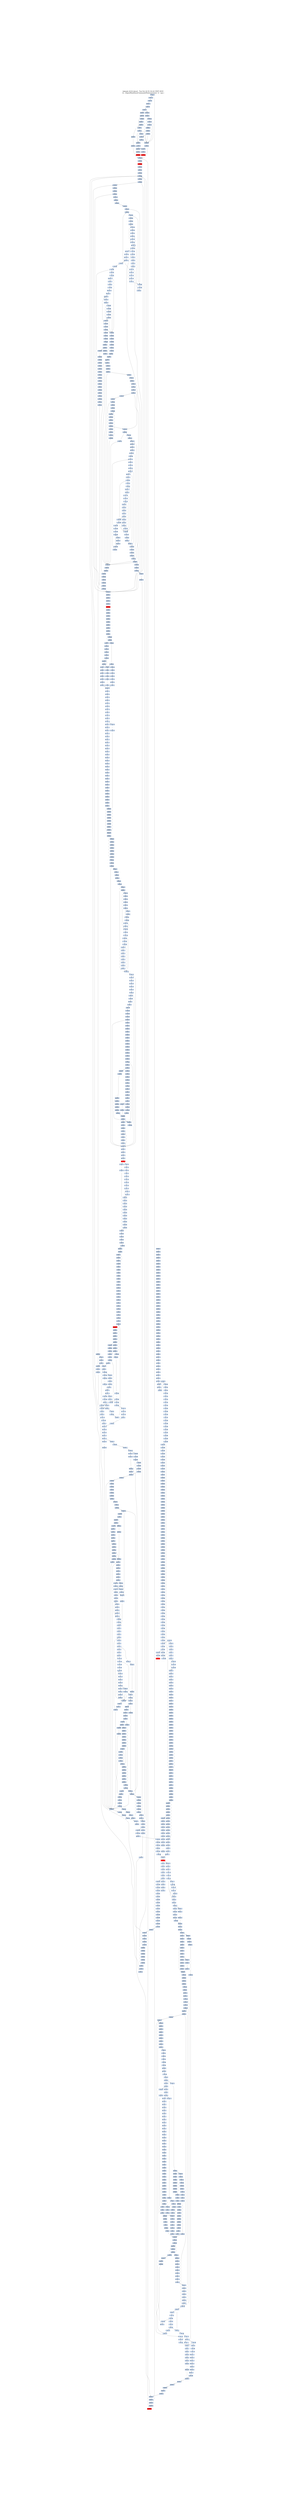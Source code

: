 digraph G {
node[shape=rectangle,style=filled,fillcolor=lightsteelblue,color=lightsteelblue]
bgcolor="transparent"
graph [label="Jakstab v0.8.4-devel   Tue Oct 22 01:32:22 CEST 2019\n-m ../Input/Real/linuxCommandsStatic/printenv -b --cpa i", labelloc=t, fontsize=35, pad=30]
"0x080787e8"[label="0x080787e8\n"];
"0x080abfec"[label="0x080abfec\n"];
"0x080787e6"[label="0x080787e6\n"];
"0x0804bfe8"[label="0x0804bfe8\n"];
"0x080abfea"[label="0x080abfea\n"];
"0x0804bfe1"[label="0x0804bfe1\n"];
"0x080787e3"[label="0x080787e3\n"];
"0x080abfee"[label="0x080abfee\n"];
"0x080abfe3"[label="0x080abfe3\n"];
"0x080abfe1"[label="0x080abfe1\n"];
"0x080787ee"[label="0x080787ee\n"];
"0x0804bff0"[label="0x0804bff0\n"];
"0x080abfe7"[label="0x080abfe7\n"];
"0x080787ec"[label="0x080787ec\n"];
"0x080787eb"[label="0x080787eb\n"];
"0x080abfe5"[label="0x080abfe5\n"];
"0x0804bfec"[label="0x0804bfec\n"];
"0x080787f8"[label="0x080787f8\n"];
"0x0804bff6"[label="0x0804bff6\n"];
"0x080787f5"[label="0x080787f5\n"];
"0x0804bff8"[label="0x0804bff8\n"];
"0x080787f3"[label="0x080787f3\n"];
"0x080ac000"[label="0x080ac000\n"];
"0x080787f1"[label="0x080787f1\n"];
"0x08079000"[label="0x08079000\n"];
"0x080abff3"[label="0x080abff3\n"];
"0x080abff4"[label="0x080abff4\n"];
"0x080787ff"[label="0x080787ff\n"];
"0x0804bfff"[label="0x0804bfff\n"];
"0x080abff1"[label="0x080abff1\n"];
"0x08078ffe"[label="0x08078ffe\n"];
"0x080787fd"[label="0x080787fd\n"];
"0x080abff2"[label="0x080abff2\n"];
"0x08078ffb"[label="0x08078ffb\n"];
"0x080abff5"[label="0x080abff5\n"];
"0x0804bffb"[label="0x0804bffb\n"];
"0x080787fa"[label="0x080787fa\n"];
"0x080ac00b"[label="0x080ac00b\n"];
"0x08079008"[label="0x08079008\n"];
"0x08078808"[label="0x08078808\n"];
"0x0804c005"[label="0x0804c005\n"];
"0x080ac00c"[label="0x080ac00c\n"];
"0x080ac009"[label="0x080ac009\n"];
"0x080ac00a"[label="0x080ac00a\n"];
"0x0804c001"[label="0x0804c001\n"];
"0x08079004"[label="0x08079004\n"];
"0x080ac010"[label="0x080ac010\n"];
"0x08078802"[label="0x08078802\n"];
"0x08079002"[label="0x08079002\n"];
"0x080ac00d"[label="0x080ac00d\n"];
"0x08078801"[label="0x08078801\n"];
"0x0804c004"[label="0x0804c004\n"];
"0x080ac004"[label="0x080ac004\n"];
"0x0807880f"[label="0x0807880f\n"];
"0x0807900d"[label="0x0807900d\n"];
"0x0804c010"[label="0x0804c010\n"];
"0x0807880d"[label="0x0807880d\n"];
"0x080ac002"[label="0x080ac002\n"];
"0x0804f010"[label="0x0804f010\n"];
"0x0807880b"[label="0x0807880b\n"];
"0x0804c00b"[label="0x0804c00b\n"];
"0x080ac006"[label="0x080ac006\n"];
"0x0804c00c"[label="0x0804c00c\n"];
"0x08078817"[label="0x08078817\n"];
"0x08079015"[label="0x08079015\n"];
"0x080ac01a"[label="0x080ac01a\n"];
"0x0804c011"[label="0x0804c011\n"];
"0x080ac01f"[label="0x080ac01f\n"];
"0x08078814"[label="0x08078814\n"];
"0x0804f011"[label="0x0804f011\n"];
"0x08079013"[label="0x08079013\n"];
"0x080ac020"[label="0x080ac020\n"];
"0x080ac01d"[label="0x080ac01d\n"];
"0x08078812"[label="0x08078812\n"];
"0x0804c013"[label="0x0804c013\n"];
"0x080ac01e"[label="0x080ac01e\n"];
"0x08079011"[label="0x08079011\n"];
"0x08078820"[label="0x08078820\n"];
"0x08079020"[label="0x08079020\n"];
"0x080ac014"[label="0x080ac014\n"];
"0x0807881e"[label="0x0807881e\n"];
"0x080ac012"[label="0x080ac012\n"];
"0x080ac018"[label="0x080ac018\n"];
"0x0807881b"[label="0x0807881b\n"];
"0x0807901b"[label="0x0807901b\n"];
"0x08078819"[label="0x08078819\n"];
"0x080ac016"[label="0x080ac016\n"];
"0x080ac02c"[label="0x080ac02c\n"];
"0x08078826"[label="0x08078826\n"];
"0x080ac02a"[label="0x080ac02a\n"];
"0x080ac030"[label="0x080ac030\n"];
"0x08078823"[label="0x08078823\n"];
"0x080ac02e"[label="0x080ac02e\n"];
"0x08078830"[label="0x08078830\n"];
"0x080ac021"[label="0x080ac021\n"];
"0x0807902c"[label="0x0807902c\n"];
"0x080ac028"[label="0x080ac028\n"];
"0x0807882b"[label="0x0807882b\n",fillcolor="red"];
"0x0807882a"[label="0x0807882a\n"];
"0x08078838"[label="0x08078838\n"];
"0x080ac040"[label="0x080ac040\n"];
"0x08078833"[label="0x08078833\n",fillcolor="red"];
"0x08079031"[label="0x08079031\n"];
"0x08078840"[label="0x08078840\n"];
"0x0807883f"[label="0x0807883f\n"];
"0x080ac032"[label="0x080ac032\n"];
"0x0807903d"[label="0x0807903d\n"];
"0x0807883d"[label="0x0807883d\n"];
"0x080ac037"[label="0x080ac037\n"];
"0x0807883a"[label="0x0807883a\n"];
"0x08079042"[label="0x08079042\n"];
"0x08078850"[label="0x08078850\n"];
"0x080ac044"[label="0x080ac044\n"];
"0x0807904e"[label="0x0807904e\n"];
"0x080ac042"[label="0x080ac042\n"];
"0x08078856"[label="0x08078856\n"];
"0x08078853"[label="0x08078853\n"];
"0x08079053"[label="0x08079053\n"];
"0x08078851"[label="0x08078851\n"];
"0x08078860"[label="0x08078860\n"];
"0x0807905f"[label="0x0807905f\n"];
"0x0807885c"[label="0x0807885c\n"];
"0x0807885a"[label="0x0807885a\n"];
"0x08078867"[label="0x08078867\n"];
"0x08079064"[label="0x08079064\n"];
"0x08078862"[label="0x08078862\n"];
"0x08078870"[label="0x08078870\n"];
"0x0807886b"[label="0x0807886b\n",fillcolor="red"];
"0x0807886a"[label="0x0807886a\n"];
"0x08078876"[label="0x08078876\n"];
"0x08078875"[label="0x08078875\n"];
"0x08079074"[label="0x08079074\n"];
"0x08078873"[label="0x08078873\n"];
"0x0807887f"[label="0x0807887f\n"];
"0x0807887b"[label="0x0807887b\n"];
"0x08079079"[label="0x08079079\n"];
"0x08078886"[label="0x08078886\n"];
"0x08078883"[label="0x08078883\n"];
"0x0807908e"[label="0x0807908e\n"];
"0x0807888c"[label="0x0807888c\n"];
"0x0807888a"[label="0x0807888a\n"];
"0x08079089"[label="0x08079089\n"];
"0x08078895"[label="0x08078895\n",fillcolor="red"];
"0x08078894"[label="0x08078894\n"];
"0x08078891"[label="0x08078891\n"];
"0x0807909c"[label="0x0807909c\n"];
"0x080790a1"[label="0x080790a1\n"];
"0x080790ad"[label="0x080790ad\n"];
"0x080790b2"[label="0x080790b2\n"];
"0x080788c0"[label="0x080788c0\n"];
"0x080790be"[label="0x080790be\n"];
"0x080788c7"[label="0x080788c7\n"];
"0x080790c3"[label="0x080790c3\n"];
"0x080788c2"[label="0x080788c2\n"];
"0x080788c1"[label="0x080788c1\n"];
"0x080788cf"[label="0x080788cf\n"];
"0x080790cf"[label="0x080790cf\n"];
"0x080788ce"[label="0x080788ce\n"];
"0x080788cd"[label="0x080788cd\n"];
"0x080788d8"[label="0x080788d8\n"];
"0x080790d4"[label="0x080790d4\n"];
"0x080788d2"[label="0x080788d2\n"];
"0x080790e0"[label="0x080790e0\n"];
"0x080788de"[label="0x080788de\n"];
"0x080788dc"[label="0x080788dc\n"];
"0x080788e6"[label="0x080788e6\n"];
"0x080790e5"[label="0x080790e5\n"];
"0x080788e4"[label="0x080788e4\n"];
"0x080788e2"[label="0x080788e2\n"];
"0x0804c8e9"[label="0x0804c8e9\n"];
"0x080788eb"[label="0x080788eb\n"];
"0x0804c8ec"[label="0x0804c8ec\n"];
"0x080790f6"[label="0x080790f6\n"];
"0x080788f5"[label="0x080788f5\n"];
"0x080790f4"[label="0x080790f4\n"];
"0x080788f3"[label="0x080788f3\n"];
"0x080790f1"[label="0x080790f1\n"];
"0x080788f1"[label="0x080788f1\n"];
"0x08078900"[label="0x08078900\n"];
"0x080790fe"[label="0x080790fe\n"];
"0x080790fc"[label="0x080790fc\n"];
"0x080788fa"[label="0x080788fa\n"];
"0x080790fa"[label="0x080790fa\n"];
"0x08079107"[label="0x08079107\n"];
"0x08078906"[label="0x08078906\n"];
"0x08078904"[label="0x08078904\n"];
"0x08079103"[label="0x08079103\n"];
"0x08079101"[label="0x08079101\n"];
"0x08079110"[label="0x08079110\n"];
"0x08078910"[label="0x08078910\n"];
"0x0807910d"[label="0x0807910d\n"];
"0x0807890c"[label="0x0807890c\n"];
"0x08079114"[label="0x08079114\n"];
"0x08078914"[label="0x08078914\n"];
"0x08079113"[label="0x08079113\n"];
"0x08079112"[label="0x08079112\n"];
"0x08078912"[label="0x08078912\n"];
"0x08079111"[label="0x08079111\n"];
"0x0807891e"[label="0x0807891e\n"];
"0x0807891a"[label="0x0807891a\n"];
"0x08078928"[label="0x08078928\n"];
"0x08078925"[label="0x08078925\n"];
"0x08078922"[label="0x08078922\n"];
"0x08078930"[label="0x08078930\n"];
"0x0804b12d"[label="0x0804b12d\n",fillcolor="red"];
"0x0807892e"[label="0x0807892e\n"];
"0x0804b12a"[label="0x0804b12a\n"];
"0x08078938"[label="0x08078938\n"];
"0x08078936"[label="0x08078936\n"];
"0x08078940"[label="0x08078940\n"];
"0x08078948"[label="0x08078948\n"];
"0x312d302e"[label="0x312d302e\n"];
"0x08078945"[label="0x08078945\n"];
"0x08078943"[label="0x08078943\n"];
"0x0807894f"[label="0x0807894f\n"];
"0x0807894d"[label="0x0807894d\n"];
"0x08078955"[label="0x08078955\n"];
"0x08078953"[label="0x08078953\n"];
"0x08078951"[label="0x08078951\n"];
"0x08078960"[label="0x08078960\n"];
"0x0807895e"[label="0x0807895e\n"];
"0x0807895b"[label="0x0807895b\n"];
"0x08078968"[label="0x08078968\n"];
"0x08078964"[label="0x08078964\n"];
"0x0807896e"[label="0x0807896e\n"];
"0x0807896a"[label="0x0807896a\n"];
"0x08078977"[label="0x08078977\n"];
"0x08078974"[label="0x08078974\n"];
"0x08078980"[label="0x08078980\n"];
"0x0807897d"[label="0x0807897d\n"];
"0x08078979"[label="0x08078979\n"];
"0x08078986"[label="0x08078986\n"];
"0x08078990"[label="0x08078990\n"];
"0x0807898c"[label="0x0807898c\n"];
"0x0807898b"[label="0x0807898b\n"];
"0x08078997"[label="0x08078997\n"];
"0x08078995"[label="0x08078995\n"];
"0x08078993"[label="0x08078993\n"];
"0x0807899e"[label="0x0807899e\n"];
"0x0807899b"[label="0x0807899b\n"];
"0x08078999"[label="0x08078999\n"];
"0x080789a8"[label="0x080789a8\n"];
"0x080789a6"[label="0x080789a6\n"];
"0x080789a4"[label="0x080789a4\n"];
"0x080789a1"[label="0x080789a1\n"];
"0x080789ab"[label="0x080789ab\n"];
"0x080789b7"[label="0x080789b7\n"];
"0x080789b5"[label="0x080789b5\n"];
"0x080789b1"[label="0x080789b1\n"];
"0x080789bd"[label="0x080789bd\n"];
"0x080789bb"[label="0x080789bb\n"];
"0x080789c5"[label="0x080789c5\n"];
"0x080789c1"[label="0x080789c1\n"];
"0x080789d0"[label="0x080789d0\n"];
"0x080789cc"[label="0x080789cc\n"];
"0x080789cb"[label="0x080789cb\n"];
"0x080789d8"[label="0x080789d8\n"];
"0x080789d5"[label="0x080789d5\n"];
"0x080789d3"[label="0x080789d3\n"];
"0x080789e0"[label="0x080789e0\n"];
"0x080789dc"[label="0x080789dc\n"];
"0x080789da"[label="0x080789da\n"];
"0x080789e7"[label="0x080789e7\n"];
"0x080789e4"[label="0x080789e4\n"];
"0x080789ef"[label="0x080789ef\n"];
"0x080789ed"[label="0x080789ed\n"];
"0x080789eb"[label="0x080789eb\n"];
"0x080789e9"[label="0x080789e9\n"];
"0x080789f7"[label="0x080789f7\n"];
"0x080789f5"[label="0x080789f5\n"];
"0x080789f3"[label="0x080789f3\n"];
"0x080789f1"[label="0x080789f1\n"];
"0x08078a00"[label="0x08078a00\n"];
"0x08078a08"[label="0x08078a08\n"];
"0x08078a06"[label="0x08078a06\n"];
"0x08078a04"[label="0x08078a04\n"];
"0x08078a02"[label="0x08078a02\n"];
"0x08078a0e"[label="0x08078a0e\n"];
"0x08078a0b"[label="0x08078a0b\n"];
"0x08078a18"[label="0x08078a18\n"];
"0x08078a16"[label="0x08078a16\n"];
"0x08078a14"[label="0x08078a14\n"];
"0x08078a11"[label="0x08078a11\n"];
"0x08078a20"[label="0x08078a20\n"];
"0x08078a1c"[label="0x08078a1c\n"];
"0x08078a1a"[label="0x08078a1a\n"];
"0x08078a26"[label="0x08078a26\n"];
"0x08078a23"[label="0x08078a23\n"];
"0x08099230"[label="0x08099230\n"];
"0x08078a2f"[label="0x08078a2f\n"];
"0x08078a2b"[label="0x08078a2b\n"];
"0x08078a29"[label="0x08078a29\n"];
"0x0809923a"[label="0x0809923a\n"];
"0x08078a37"[label="0x08078a37\n"];
"0x08078a33"[label="0x08078a33\n"];
"0x0809923f"[label="0x0809923f\n"];
"0x08078a3f"[label="0x08078a3f\n"];
"0x08099231"[label="0x08099231\n"];
"0x08099236"[label="0x08099236\n"];
"0x08078a39"[label="0x08078a39\n"];
"0x08099249"[label="0x08099249\n"];
"0x08078a46"[label="0x08078a46\n",fillcolor="red"];
"0x08078a45"[label="0x08078a45\n"];
"0x08078a44"[label="0x08078a44\n"];
"0x08078a43"[label="0x08078a43\n"];
"0x08078a42"[label="0x08078a42\n"];
"0x0809924f"[label="0x0809924f\n"];
"0x08078a50"[label="0x08078a50\n"];
"0x0804c24f"[label="0x0804c24f\n"];
"0x08099245"[label="0x08099245\n"];
"0x08099247"[label="0x08099247\n"];
"0x0804c255"[label="0x0804c255\n"];
"0x08078a58"[label="0x08078a58\n"];
"0x08099259"[label="0x08099259\n"];
"0x08078a56"[label="0x08078a56\n"];
"0x0804c258"[label="0x0804c258\n"];
"0x08078a54"[label="0x08078a54\n"];
"0x0809925e"[label="0x0809925e\n"];
"0x0807aa60"[label="0x0807aa60\n"];
"0x08078a5f"[label="0x08078a5f\n"];
"0x08099251"[label="0x08099251\n"];
"0x0804c25e"[label="0x0804c25e\n"];
"0x08099254"[label="0x08099254\n"];
"0x08099253"[label="0x08099253\n"];
"0x08078a5d"[label="0x08078a5d\n"];
"0x08078a5b"[label="0x08078a5b\n"];
"0x08099258"[label="0x08099258\n"];
"0x08078a67"[label="0x08078a67\n"];
"0x0804c261"[label="0x0804c261\n"];
"0x08078a64"[label="0x08078a64\n"];
"0x0804c263"[label="0x0804c263\n"];
"0x08078a62"[label="0x08078a62\n"];
"0x08078a6f"[label="0x08078a6f\n"];
"0x0804c26f"[label="0x0804c26f\n"];
"0x0804c269"[label="0x0804c269\n"];
"0x08078a6b"[label="0x08078a6b\n"];
"0x0804c275"[label="0x0804c275\n"];
"0x08078a76"[label="0x08078a76\n"];
"0x0804c27d"[label="0x0804c27d\n"];
"0x08078a7f"[label="0x08078a7f\n"];
"0x0804c279"[label="0x0804c279\n"];
"0x08078a7b"[label="0x08078a7b\n"];
"0x0804c288"[label="0x0804c288\n"];
"0x0804c281"[label="0x0804c281\n"];
"0x08078a83"[label="0x08078a83\n"];
"0x0804c284"[label="0x0804c284\n"];
"0x08078a90"[label="0x08078a90\n"];
"0x0804c289"[label="0x0804c289\n"];
"0x08078a96"[label="0x08078a96\n"];
"0x08078a94"[label="0x08078a94\n"];
"0x08078a92"[label="0x08078a92\n"];
"0x08078a9e"[label="0x08078a9e\n"];
"0x08078a9c"[label="0x08078a9c\n"];
"0x08078a9a"[label="0x08078a9a\n"];
"0x08078aa6"[label="0x08078aa6\n"];
"0x080a1ab0"[label="0x080a1ab0\n"];
"0x08078aa2"[label="0x08078aa2\n"];
"0x08078aac"[label="0x08078aac\n"];
"0x08078aa9"[label="0x08078aa9\n"];
"0x08078ab6"[label="0x08078ab6\n"];
"0x080a1ab9"[label="0x080a1ab9\n"];
"0x08078ab4"[label="0x08078ab4\n"];
"0x080a1abf"[label="0x080a1abf\n"];
"0x08078ab2"[label="0x08078ab2\n"];
"0x080a1ab3"[label="0x080a1ab3\n"];
"0x08078abf"[label="0x08078abf\n"];
"0x080a1ab4"[label="0x080a1ab4\n"];
"0x080a1ab1"[label="0x080a1ab1\n"];
"0x080a1ab2"[label="0x080a1ab2\n"];
"0x08078abb"[label="0x08078abb\n"];
"0x080a1acc"[label="0x080a1acc\n"];
"0x08078ac7"[label="0x08078ac7\n"];
"0x080a1aca"[label="0x080a1aca\n"];
"0x080a1ad0"[label="0x080a1ad0\n"];
"0x08078ac3"[label="0x08078ac3\n"];
"0x080a1ace"[label="0x080a1ace\n"];
"0x080a1ac2"[label="0x080a1ac2\n"];
"0x08078acd"[label="0x08078acd\n"];
"0x08078acb"[label="0x08078acb\n"];
"0x080a1ac6"[label="0x080a1ac6\n"];
"0x08078ac9"[label="0x08078ac9\n"];
"0x080a1adb"[label="0x080a1adb\n"];
"0x08078ad8"[label="0x08078ad8\n"];
"0x08078ad6"[label="0x08078ad6\n"];
"0x080a1ad9"[label="0x080a1ad9\n"];
"0x080a1adf"[label="0x080a1adf\n"];
"0x08078ad4"[label="0x08078ad4\n"];
"0x080a1add"[label="0x080a1add\n"];
"0x08078ad1"[label="0x08078ad1\n"];
"0x08078ae0"[label="0x08078ae0\n"];
"0x080a1ad3"[label="0x080a1ad3\n"];
"0x08078ade"[label="0x08078ade\n"];
"0x08078adc"[label="0x08078adc\n"];
"0x080a1ad7"[label="0x080a1ad7\n"];
"0x08078ada"[label="0x08078ada\n"];
"0x08078ae8"[label="0x08078ae8\n"];
"0x080a1ae9"[label="0x080a1ae9\n"];
"0x08078ae2"[label="0x08078ae2\n"];
"0x080a1aee"[label="0x080a1aee\n"];
"0x08078af0"[label="0x08078af0\n"];
"0x08078aee"[label="0x08078aee\n"];
"0x080a1ae1"[label="0x080a1ae1\n"];
"0x080a1ae7"[label="0x080a1ae7\n"];
"0x08078aec"[label="0x08078aec\n"];
"0x08078aea"[label="0x08078aea\n"];
"0x08078af6"[label="0x08078af6\n"];
"0x080a1afa"[label="0x080a1afa\n"];
"0x08078af3"[label="0x08078af3\n"];
"0x080a1b00"[label="0x080a1b00\n"];
"0x080a1afd"[label="0x080a1afd\n"];
"0x08078b00"[label="0x08078b00\n"];
"0x080a1af4"[label="0x080a1af4\n"];
"0x080a1af1"[label="0x080a1af1\n"];
"0x08078afe"[label="0x08078afe\n"];
"0x08078afc"[label="0x08078afc\n"];
"0x080a1af6"[label="0x080a1af6\n"];
"0x08078af9"[label="0x08078af9\n"];
"0x080a1b0c"[label="0x080a1b0c\n"];
"0x08078b05"[label="0x08078b05\n"];
"0x080a1b0a"[label="0x080a1b0a\n"];
"0x08078b03"[label="0x08078b03\n"];
"0x080a1b0e"[label="0x080a1b0e\n"];
"0x08078b10"[label="0x08078b10\n"];
"0x08078b0e"[label="0x08078b0e\n"];
"0x080a1b02"[label="0x080a1b02\n"];
"0x080a1b08"[label="0x080a1b08\n"];
"0x08078b0a"[label="0x08078b0a\n"];
"0x080a1b06"[label="0x080a1b06\n"];
"0x080a1b1b"[label="0x080a1b1b\n"];
"0x08078b18"[label="0x08078b18\n"];
"0x080a1b1c"[label="0x080a1b1c\n"];
"0x080a1b19"[label="0x080a1b19\n"];
"0x08078b14"[label="0x08078b14\n"];
"0x080a1b1f"[label="0x080a1b1f\n"];
"0x080a1b20"[label="0x080a1b20\n"];
"0x080a1b1d"[label="0x080a1b1d\n"];
"0x08078b12"[label="0x08078b12\n"];
"0x080a1b1e"[label="0x080a1b1e\n"];
"0x0804c314"[label="0x0804c314\n"];
"0x0804c31d"[label="0x0804c31d\n"];
"0x080a1b14"[label="0x080a1b14\n"];
"0x08078b1f"[label="0x08078b1f\n"];
"0x080a1b12"[label="0x080a1b12\n"];
"0x080a1b17"[label="0x080a1b17\n"];
"0x0804c31a"[label="0x0804c31a\n"];
"0x08078b1b"[label="0x08078b1b\n"];
"0x0804c31c"[label="0x0804c31c\n"];
"0x08078b28"[label="0x08078b28\n"];
"0x0804c328"[label="0x0804c328\n"];
"0x080a1b2a"[label="0x080a1b2a\n"];
"0x08078b24"[label="0x08078b24\n"];
"0x080a1b2f"[label="0x080a1b2f\n"];
"0x0804c323"[label="0x0804c323\n"];
"0x08078b30"[label="0x08078b30\n"];
"0x0804c32f"[label="0x0804c32f\n"];
"0x0807932e"[label="0x0807932e\n"];
"0x0804c330"[label="0x0804c330\n"];
"0x080a1b22"[label="0x080a1b22\n"];
"0x0804c329"[label="0x0804c329\n"];
"0x08078b29"[label="0x08078b29\n"];
"0x08079338"[label="0x08079338\n"];
"0x080a1b3c"[label="0x080a1b3c\n"];
"0x08078b36"[label="0x08078b36\n"];
"0x080a1b3a"[label="0x080a1b3a\n"];
"0x08078b33"[label="0x08078b33\n"];
"0x080a1b40"[label="0x080a1b40\n"];
"0x08079332"[label="0x08079332\n"];
"0x08078b3f"[label="0x08078b3f\n"];
"0x08078b3d"[label="0x08078b3d\n"];
"0x080a1b38"[label="0x080a1b38\n"];
"0x08078b3b"[label="0x08078b3b\n"];
"0x080a1b35"[label="0x080a1b35\n"];
"0x08078b39"[label="0x08078b39\n"];
"0x08078b48"[label="0x08078b48\n"];
"0x080a1b4c"[label="0x080a1b4c\n"];
"0x080a1b4a"[label="0x080a1b4a\n"];
"0x080a1b50"[label="0x080a1b50\n"];
"0x08078b43"[label="0x08078b43\n"];
"0x08078b41"[label="0x08078b41\n"];
"0x08078b4f"[label="0x08078b4f\n"];
"0x080a1b44"[label="0x080a1b44\n"];
"0x08078b4d"[label="0x08078b4d\n"];
"0x080a1b47"[label="0x080a1b47\n"];
"0x08078b56"[label="0x08078b56\n"];
"0x080a1b59"[label="0x080a1b59\n"];
"0x08078b54"[label="0x08078b54\n"];
"0x080a1b60"[label="0x080a1b60\n"];
"0x08078b51"[label="0x08078b51\n"];
"0x08078b5e"[label="0x08078b5e\n"];
"0x08078b5d"[label="0x08078b5d\n"];
"0x08078b5a"[label="0x08078b5a\n"];
"0x080a1b56"[label="0x080a1b56\n"];
"0x080a1b6c"[label="0x080a1b6c\n"];
"0x08078b67"[label="0x08078b67\n"];
"0x080a1b69"[label="0x080a1b69\n"];
"0x080a1b6d"[label="0x080a1b6d\n"];
"0x08078b62"[label="0x08078b62\n"];
"0x080a1b63"[label="0x080a1b63\n"];
"0x08079b70"[label="0x08079b70\n"];
"0x08078b6e"[label="0x08078b6e\n"];
"0x080a1b67"[label="0x080a1b67\n"];
"0x08078b6b"[label="0x08078b6b\n"];
"0x08079b77"[label="0x08079b77\n"];
"0x080a1b79"[label="0x080a1b79\n"];
"0x08078b73"[label="0x08078b73\n"];
"0x080a1b7d"[label="0x080a1b7d\n"];
"0x08079b72"[label="0x08079b72\n"];
"0x08078b71"[label="0x08078b71\n"];
"0x08079b71"[label="0x08079b71\n"];
"0x080a1b73"[label="0x080a1b73\n"];
"0x08079b80"[label="0x08079b80\n"];
"0x08078b7f"[label="0x08078b7f\n"];
"0x080a1b71"[label="0x080a1b71\n"];
"0x08079b7d"[label="0x08079b7d\n"];
"0x08078b7d"[label="0x08078b7d\n"];
"0x080a1b77"[label="0x080a1b77\n"];
"0x08078b79"[label="0x08078b79\n"];
"0x08078b88"[label="0x08078b88\n"];
"0x080a1b8b"[label="0x080a1b8b\n"];
"0x08079b88"[label="0x08079b88\n"];
"0x08079b86"[label="0x08079b86\n"];
"0x080a1b8f"[label="0x080a1b8f\n"];
"0x080a1b8d"[label="0x080a1b8d\n"];
"0x08078b82"[label="0x08078b82\n"];
"0x08078b90"[label="0x08078b90\n"];
"0x08079b90"[label="0x08079b90\n"];
"0x080a1b83"[label="0x080a1b83\n"];
"0x08079b8f"[label="0x08079b8f\n"];
"0x080a1b81"[label="0x080a1b81\n"];
"0x080a1b82"[label="0x080a1b82\n"];
"0x08079b8c"[label="0x08079b8c\n"];
"0x080a1b88"[label="0x080a1b88\n"];
"0x08079b8a"[label="0x08079b8a\n"];
"0x08078b89"[label="0x08078b89\n"];
"0x08078b98"[label="0x08078b98\n"];
"0x08079b98"[label="0x08079b98\n"];
"0x08078b95"[label="0x08078b95\n"];
"0x080a1b9a"[label="0x080a1b9a\n"];
"0x080a1b9f"[label="0x080a1b9f\n"];
"0x08079b91"[label="0x08079b91\n"];
"0x08078ba0"[label="0x08078ba0\n"];
"0x08078b9e"[label="0x08078b9e\n"];
"0x080a1b91"[label="0x080a1b91\n"];
"0x08078b9b"[label="0x08078b9b\n"];
"0x080a1b95"[label="0x080a1b95\n"];
"0x08078ba8"[label="0x08078ba8\n"];
"0x08078ba4"[label="0x08078ba4\n"];
"0x080a1bb0"[label="0x080a1bb0\n"];
"0x08078baf"[label="0x08078baf\n"];
"0x080a1ba1"[label="0x080a1ba1\n"];
"0x08078bad"[label="0x08078bad\n"];
"0x080a1ba7"[label="0x080a1ba7\n"];
"0x08078baa"[label="0x08078baa\n"];
"0x080a1bbb"[label="0x080a1bbb\n"];
"0x08078bb7"[label="0x08078bb7\n"];
"0x08078bb5"[label="0x08078bb5\n"];
"0x080a1bc0"[label="0x080a1bc0\n"];
"0x080a1bbd"[label="0x080a1bbd\n"];
"0x08078bb1"[label="0x08078bb1\n"];
"0x080a1bb4"[label="0x080a1bb4\n"];
"0x080a1bb2"[label="0x080a1bb2\n"];
"0x080a1bb8"[label="0x080a1bb8\n"];
"0x08078bbb"[label="0x08078bbb\n"];
"0x08078bc8"[label="0x08078bc8\n"];
"0x080a1bcc"[label="0x080a1bcc\n"];
"0x08078bc5"[label="0x08078bc5\n"];
"0x080a1bca"[label="0x080a1bca\n"];
"0x080a1bd0"[label="0x080a1bd0\n"];
"0x080a1bce"[label="0x080a1bce\n"];
"0x08078bc1"[label="0x08078bc1\n"];
"0x080763d0"[label="0x080763d0\n"];
"0x080a1bc3"[label="0x080a1bc3\n"];
"0x08078bcf"[label="0x08078bcf\n"];
"0x08078bcd"[label="0x08078bcd\n"];
"0x080a1bc7"[label="0x080a1bc7\n"];
"0x080a1bc5"[label="0x080a1bc5\n"];
"0x080a1bdb"[label="0x080a1bdb\n"];
"0x08078bd7"[label="0x08078bd7\n"];
"0x08078bd5"[label="0x08078bd5\n"];
"0x080763d4"[label="0x080763d4\n"];
"0x080a1bdf"[label="0x080a1bdf\n"];
"0x080763d3"[label="0x080763d3\n"];
"0x08078bd3"[label="0x08078bd3\n"];
"0x080763d2"[label="0x080763d2\n"];
"0x08078bd1"[label="0x08078bd1\n"];
"0x080763d1"[label="0x080763d1\n"];
"0x08078be0"[label="0x08078be0\n"];
"0x080763df"[label="0x080763df\n"];
"0x080a1bd4"[label="0x080a1bd4\n"];
"0x0804c3df"[label="0x0804c3df\n"];
"0x08078bdc"[label="0x08078bdc\n"];
"0x080a1bd8"[label="0x080a1bd8\n"];
"0x08078bdb"[label="0x08078bdb\n"];
"0x0804c3db"[label="0x0804c3db\n"];
"0x080763d9"[label="0x080763d9\n"];
"0x08078bd9"[label="0x08078bd9\n"];
"0x08078be8"[label="0x08078be8\n"];
"0x080763e8"[label="0x080763e8\n"];
"0x080a1bec"[label="0x080a1bec\n"];
"0x0804c3e7"[label="0x0804c3e7\n"];
"0x08078be3"[label="0x08078be3\n"];
"0x0804c3e3"[label="0x0804c3e3\n"];
"0x080763e2"[label="0x080763e2\n"];
"0x080a1bee"[label="0x080a1bee\n"];
"0x08078bf0"[label="0x08078bf0\n"];
"0x080763ef"[label="0x080763ef\n"];
"0x0804c3ee"[label="0x0804c3ee\n"];
"0x08078bee"[label="0x08078bee\n"];
"0x0804c3ef"[label="0x0804c3ef\n"];
"0x080a1be1"[label="0x080a1be1\n"];
"0x080a1be7"[label="0x080a1be7\n"];
"0x080763ec"[label="0x080763ec\n"];
"0x08078bec"[label="0x08078bec\n"];
"0x0804c3ea"[label="0x0804c3ea\n"];
"0x08078bea"[label="0x08078bea\n"];
"0x08078bf8"[label="0x08078bf8\n"];
"0x08052bf6"[label="0x08052bf6\n"];
"0x0804c3f7"[label="0x0804c3f7\n"];
"0x080a1bf9"[label="0x080a1bf9\n"];
"0x08078bf4"[label="0x08078bf4\n"];
"0x080763f3"[label="0x080763f3\n"];
"0x080a1c00"[label="0x080a1c00\n"];
"0x08078bf2"[label="0x08078bf2\n"];
"0x08052bf3"[label="0x08052bf3\n"];
"0x080763f1"[label="0x080763f1\n"];
"0x0804c3f4"[label="0x0804c3f4\n"];
"0x08076400"[label="0x08076400\n"];
"0x080a1bf4"[label="0x080a1bf4\n"];
"0x080a1bf1"[label="0x080a1bf1\n"];
"0x08078bfe"[label="0x08078bfe\n"];
"0x0804c3ff"[label="0x0804c3ff\n"];
"0x080763fd"[label="0x080763fd\n"];
"0x08078bfc"[label="0x08078bfc\n"];
"0x080763fb"[label="0x080763fb\n"];
"0x0804c3fa"[label="0x0804c3fa\n"];
"0x080a1bf6"[label="0x080a1bf6\n"];
"0x080763f9"[label="0x080763f9\n"];
"0x080a1c0b"[label="0x080a1c0b\n"];
"0x0804c405"[label="0x0804c405\n"];
"0x08076407"[label="0x08076407\n"];
"0x08078c06"[label="0x08078c06\n"];
"0x0804c401"[label="0x0804c401\n"];
"0x080a1c10"[label="0x080a1c10\n"];
"0x08076402"[label="0x08076402\n"];
"0x08078c02"[label="0x08078c02\n"];
"0x080a1c03"[label="0x080a1c03\n"];
"0x0804c40e"[label="0x0804c40e\n"];
"0x0807640e"[label="0x0807640e\n"];
"0x0807640c"[label="0x0807640c\n"];
"0x080a1c08"[label="0x080a1c08\n"];
"0x08078c0b"[label="0x08078c0b\n"];
"0x0807640a"[label="0x0807640a\n"];
"0x0804c40b"[label="0x0804c40b\n"];
"0x080a1c06"[label="0x080a1c06\n"];
"0x08076418"[label="0x08076418\n"];
"0x0804c416"[label="0x0804c416\n"];
"0x08076416"[label="0x08076416\n"];
"0x08078c15"[label="0x08078c15\n"];
"0x0804c411"[label="0x0804c411\n"];
"0x08076414"[label="0x08076414\n"];
"0x080a1c20"[label="0x080a1c20\n"];
"0x0804c413"[label="0x0804c413\n"];
"0x08076411"[label="0x08076411\n"];
"0x080a1c13"[label="0x080a1c13\n"];
"0x0804c41d"[label="0x0804c41d\n"];
"0x08078c1f"[label="0x08078c1f\n"];
"0x0807641f"[label="0x0807641f\n"];
"0x0804bc20"[label="0x0804bc20\n"];
"0x0804c419"[label="0x0804c419\n"];
"0x0807641c"[label="0x0807641c\n"];
"0x080a1c18"[label="0x080a1c18\n"];
"0x0807641a"[label="0x0807641a\n"];
"0x08078c1a"[label="0x08078c1a\n"];
"0x0804c426"[label="0x0804c426\n"];
"0x08078c25"[label="0x08078c25\n"];
"0x0804c428"[label="0x0804c428\n"];
"0x0804bc21"[label="0x0804bc21\n"];
"0x08078c23"[label="0x08078c23\n"];
"0x08076423"[label="0x08076423\n"];
"0x0804bc22"[label="0x0804bc22\n"];
"0x0804bc23"[label="0x0804bc23\n"];
"0x0804c423"[label="0x0804c423\n"];
"0x08078c21"[label="0x08078c21\n"];
"0x0804bc24"[label="0x0804bc24\n"];
"0x08076421"[label="0x08076421\n"];
"0x080a1c2e"[label="0x080a1c2e\n"];
"0x08076430"[label="0x08076430\n"];
"0x0804c42d"[label="0x0804c42d\n"];
"0x080a1c24"[label="0x080a1c24\n"];
"0x08078c2e"[label="0x08078c2e\n"];
"0x0804bc2f"[label="0x0804bc2f\n"];
"0x0804bc29"[label="0x0804bc29\n"];
"0x08078c2b"[label="0x08078c2b\n"];
"0x08076429"[label="0x08076429\n"];
"0x080a1c26"[label="0x080a1c26\n"];
"0x08078c29"[label="0x08078c29\n"];
"0x080a1c3b"[label="0x080a1c3b\n"];
"0x08076438"[label="0x08076438\n"];
"0x0804bc35"[label="0x0804bc35\n"];
"0x0804c437"[label="0x0804c437\n"];
"0x08078c36"[label="0x08078c36\n"];
"0x0804bc37"[label="0x0804bc37\n"];
"0x080a1c39"[label="0x080a1c39\n"];
"0x08076435"[label="0x08076435\n"];
"0x08078c32"[label="0x08078c32\n"];
"0x0804c433"[label="0x0804c433\n"];
"0x080a1c3e"[label="0x080a1c3e\n"];
"0x0804c43d"[label="0x0804c43d\n"];
"0x080a1c33"[label="0x080a1c33\n"];
"0x08076440"[label="0x08076440\n"];
"0x08078c3e"[label="0x08078c3e\n"];
"0x0807643e"[label="0x0807643e\n"];
"0x0804bc40"[label="0x0804bc40\n"];
"0x0807643d"[label="0x0807643d\n"];
"0x08078c3c"[label="0x08078c3c\n"];
"0x0807643c"[label="0x0807643c\n"];
"0x0804c43a"[label="0x0804c43a\n"];
"0x0807643b"[label="0x0807643b\n"];
"0x0804bc3a"[label="0x0804bc3a\n"];
"0x0807643a"[label="0x0807643a\n"];
"0x080a1c4b"[label="0x080a1c4b\n"];
"0x0804bc46"[label="0x0804bc46\n"];
"0x08078c47"[label="0x08078c47\n"];
"0x08076446"[label="0x08076446\n"];
"0x080a1c49"[label="0x080a1c49\n"];
"0x08076445"[label="0x08076445\n"];
"0x080a1c4a"[label="0x080a1c4a\n"];
"0x0804bc48"[label="0x0804bc48\n"];
"0x08078c44"[label="0x08078c44\n"];
"0x080a1c50"[label="0x080a1c50\n"];
"0x0804c442"[label="0x0804c442\n"];
"0x08076443"[label="0x08076443\n"];
"0x080a1c43"[label="0x080a1c43\n"];
"0x08076450"[label="0x08076450\n"];
"0x08078c4f"[label="0x08078c4f\n"];
"0x080a1c41"[label="0x080a1c41\n"];
"0x0807644e"[label="0x0807644e\n"];
"0x0804bc4f"[label="0x0804bc4f\n"];
"0x08078c4d"[label="0x08078c4d\n"];
"0x080a1c48"[label="0x080a1c48\n"];
"0x0807644b"[label="0x0807644b\n"];
"0x0804bc4a"[label="0x0804bc4a\n"];
"0x080a1c45"[label="0x080a1c45\n"];
"0x080a1c46"[label="0x080a1c46\n"];
"0x08076458"[label="0x08076458\n"];
"0x08078c58"[label="0x08078c58\n"];
"0x08076457"[label="0x08076457\n"];
"0x0804bc56"[label="0x0804bc56\n"];
"0x080a1c5c"[label="0x080a1c5c\n"];
"0x08076455"[label="0x08076455\n"];
"0x080a1c5a"[label="0x080a1c5a\n"];
"0x0804bc51"[label="0x0804bc51\n"];
"0x080a1c60"[label="0x080a1c60\n"];
"0x08076452"[label="0x08076452\n"];
"0x0804bc54"[label="0x0804bc54\n"];
"0x08076460"[label="0x08076460\n"];
"0x080a1c54"[label="0x080a1c54\n"];
"0x08078c5f"[label="0x08078c5f\n"];
"0x0804bc5f"[label="0x0804bc5f\n"];
"0x08078c5c"[label="0x08078c5c\n"];
"0x080a1c57"[label="0x080a1c57\n"];
"0x0804bc59"[label="0x0804bc59\n"];
"0x0807645b"[label="0x0807645b\n"];
"0x08078c5a"[label="0x08078c5a\n"];
"0x0807645a"[label="0x0807645a\n"];
"0x0804bc5c"[label="0x0804bc5c\n"];
"0x08076459"[label="0x08076459\n"];
"0x080a1c6b"[label="0x080a1c6b\n"];
"0x0804bc65"[label="0x0804bc65\n"];
"0x08078c68"[label="0x08078c68\n"];
"0x08076466"[label="0x08076466\n"];
"0x08078c66"[label="0x08078c66\n"];
"0x0804bc68"[label="0x0804bc68\n"];
"0x08076464"[label="0x08076464\n"];
"0x080a1c70"[label="0x080a1c70\n"];
"0x0804bc62"[label="0x0804bc62\n"];
"0x08078c63"[label="0x08078c63\n"];
"0x08076462"[label="0x08076462\n"];
"0x08078c70"[label="0x08078c70\n"];
"0x0804bc6f"[label="0x0804bc6f\n"];
"0x08078c6c"[label="0x08078c6c\n"];
"0x080a1c68"[label="0x080a1c68\n"];
"0x0804bc6a"[label="0x0804bc6a\n"];
"0x08076469"[label="0x08076469\n"];
"0x0804bc6c"[label="0x0804bc6c\n"];
"0x0804bc76"[label="0x0804bc76\n"];
"0x08078c76"[label="0x08078c76\n"];
"0x08078c74"[label="0x08078c74\n"];
"0x0804bc72"[label="0x0804bc72\n"];
"0x080a1c7d"[label="0x080a1c7d\n"];
"0x0804bc74"[label="0x0804bc74\n"];
"0x08078c80"[label="0x08078c80\n"];
"0x0804bc7f"[label="0x0804bc7f\n"];
"0x0804bc79"[label="0x0804bc79\n"];
"0x080a1c78"[label="0x080a1c78\n"];
"0x08078c79"[label="0x08078c79\n"];
"0x0804b485"[label="0x0804b485\n"];
"0x08078c87"[label="0x08078c87\n"];
"0x0804bc88"[label="0x0804bc88\n"];
"0x0804b488"[label="0x0804b488\n"];
"0x08078c85"[label="0x08078c85\n"];
"0x0804bc81"[label="0x0804bc81\n"];
"0x08078c82"[label="0x08078c82\n"];
"0x08078c90"[label="0x08078c90\n"];
"0x0804bc8d"[label="0x0804bc8d\n"];
"0x08078c8e"[label="0x08078c8e\n"];
"0x0804bc8f"[label="0x0804bc8f\n"];
"0x0804bc8a"[label="0x0804bc8a\n"];
"0x08078c89"[label="0x08078c89\n"];
"0x08078c98"[label="0x08078c98\n"];
"0x08078c96"[label="0x08078c96\n"];
"0x0804bc98"[label="0x0804bc98\n"];
"0x08078c94"[label="0x08078c94\n"];
"0x0804bc92"[label="0x0804bc92\n"];
"0x08078c92"[label="0x08078c92\n"];
"0x08078ca0"[label="0x08078ca0\n"];
"0x0804bc9e"[label="0x0804bc9e\n"];
"0x0804bc9c"[label="0x0804bc9c\n"];
"0x08078ca8"[label="0x08078ca8\n"];
"0x0804bca5"[label="0x0804bca5\n"];
"0x08078ca6"[label="0x08078ca6\n"];
"0x0804bca7"[label="0x0804bca7\n"];
"0x08078ca4"[label="0x08078ca4\n"];
"0x0804bca3"[label="0x0804bca3\n"];
"0x08078ca2"[label="0x08078ca2\n"];
"0x0804bcad"[label="0x0804bcad\n"];
"0x08078cae"[label="0x08078cae\n"];
"0x0804bcb0"[label="0x0804bcb0\n"];
"0x08078cab"[label="0x08078cab\n"];
"0x0804bcaa"[label="0x0804bcaa\n"];
"0x08078cb8"[label="0x08078cb8\n"];
"0x0804bcb6"[label="0x0804bcb6\n"];
"0x08078cb6"[label="0x08078cb6\n"];
"0x08078cb4"[label="0x08078cb4\n"];
"0x0804bcb3"[label="0x0804bcb3\n"];
"0x08078cb1"[label="0x08078cb1\n"];
"0x08078cc0"[label="0x08078cc0\n"];
"0x08078cbd"[label="0x08078cbd\n"];
"0x08078cbb"[label="0x08078cbb\n"];
"0x0804bcbc"[label="0x0804bcbc\n"];
"0x08078cc8"[label="0x08078cc8\n"];
"0x0804bcc7"[label="0x0804bcc7\n"];
"0x08078cc6"[label="0x08078cc6\n"];
"0x0804bcc2"[label="0x0804bcc2\n"];
"0x08078cc3"[label="0x08078cc3\n"];
"0x0804bcc4"[label="0x0804bcc4\n"];
"0x08078cd0"[label="0x08078cd0\n"];
"0x0804bccf"[label="0x0804bccf\n"];
"0x08078ccc"[label="0x08078ccc\n"];
"0x0804bcc9"[label="0x0804bcc9\n"];
"0x0804bccc"[label="0x0804bccc\n"];
"0x0804bcd5"[label="0x0804bcd5\n"];
"0x08078cd4"[label="0x08078cd4\n"];
"0x08078cde"[label="0x08078cde\n"];
"0x0804bcdf"[label="0x0804bcdf\n"];
"0x0804bcd9"[label="0x0804bcd9\n"];
"0x08078cda"[label="0x08078cda\n"];
"0x0804bce6"[label="0x0804bce6\n"];
"0x08078ce6"[label="0x08078ce6\n"];
"0x0804bce8"[label="0x0804bce8\n"];
"0x08078ce2"[label="0x08078ce2\n"];
"0x0804bce4"[label="0x0804bce4\n"];
"0x08078cf0"[label="0x08078cf0\n"];
"0x08078ceb"[label="0x08078ceb\n"];
"0x0804bcea"[label="0x0804bcea\n"];
"0x0804bcec"[label="0x0804bcec\n"];
"0x0804bcf5"[label="0x0804bcf5\n"];
"0x0804bcf7"[label="0x0804bcf7\n"];
"0x08078cf5"[label="0x08078cf5\n"];
"0x0804bcf2"[label="0x0804bcf2\n"];
"0x08078cf3"[label="0x08078cf3\n"];
"0x08078cff"[label="0x08078cff\n"];
"0x0804bcff"[label="0x0804bcff\n"];
"0x08078cfd"[label="0x08078cfd\n"];
"0x08078cfb"[label="0x08078cfb\n"];
"0x0804bcfc"[label="0x0804bcfc\n"];
"0x08078cf9"[label="0x08078cf9\n"];
"0x0804bd05"[label="0x0804bd05\n"];
"0x0804bd07"[label="0x0804bd07\n"];
"0x08078d06"[label="0x08078d06\n"];
"0x0804bd02"[label="0x0804bd02\n"];
"0x08078d02"[label="0x08078d02\n"];
"0x08078d0f"[label="0x08078d0f\n"];
"0x0804bd0f"[label="0x0804bd0f\n"];
"0x08078d0d"[label="0x08078d0d\n"];
"0x0804bd09"[label="0x0804bd09\n"];
"0x08078d18"[label="0x08078d18\n"];
"0x08078d15"[label="0x08078d15\n"];
"0x0804bd18"[label="0x0804bd18\n"];
"0x0804bd13"[label="0x0804bd13\n"];
"0x08078d11"[label="0x08078d11\n"];
"0x08078d20"[label="0x08078d20\n"];
"0x08078d1e"[label="0x08078d1e\n"];
"0x08078d1a"[label="0x08078d1a\n"];
"0x0804bd1c"[label="0x0804bd1c\n"];
"0x08078d25"[label="0x08078d25\n"];
"0x0804bd24"[label="0x0804bd24\n"];
"0x08078d2d"[label="0x08078d2d\n"];
"0x08078d29"[label="0x08078d29\n"];
"0x0804bd2c"[label="0x0804bd2c\n"];
"0x08078d36"[label="0x08078d36\n"];
"0x0804bd31"[label="0x0804bd31\n"];
"0x08078d32"[label="0x08078d32\n"];
"0x08078d3e"[label="0x08078d3e\n"];
"0x0804bd39"[label="0x0804bd39\n"];
"0x08078d3a"[label="0x08078d3a\n"];
"0x08078d46"[label="0x08078d46\n"];
"0x08078d42"[label="0x08078d42\n"];
"0x0804bd44"[label="0x0804bd44\n"];
"0x08078d4d"[label="0x08078d4d\n"];
"0x0804bd4b"[label="0x0804bd4b\n"];
"0x08078d4a"[label="0x08078d4a\n"];
"0x0804bd56"[label="0x0804bd56\n"];
"0x08098d60"[label="0x08098d60\n"];
"0x08078d51"[label="0x08078d51\n"];
"0x08078d5f"[label="0x08078d5f\n"];
"0x0804bd60"[label="0x0804bd60\n"];
"0x0804bd59"[label="0x0804bd59\n"];
"0x0804bd5b"[label="0x0804bd5b\n"];
"0x0804bd65"[label="0x0804bd65\n"];
"0x08078d67"[label="0x08078d67\n"];
"0x0804bd67"[label="0x0804bd67\n"];
"0x0804bd6f"[label="0x0804bd6f\n"];
"0x0804bd69"[label="0x0804bd69\n"];
"0x08078d6c"[label="0x08078d6c\n"];
"0x08098d65"[label="0x08098d65\n"];
"0x0804bd6c"[label="0x0804bd6c\n"];
"0x08078d77"[label="0x08078d77\n"];
"0x0804bd78"[label="0x0804bd78\n"];
"0x0804bd71"[label="0x0804bd71\n"];
"0x08078d73"[label="0x08078d73\n"];
"0x08078d71"[label="0x08078d71\n"];
"0x0804bd74"[label="0x0804bd74\n"];
"0x08078d7f"[label="0x08078d7f\n"];
"0x0804bd7f"[label="0x0804bd7f\n"];
"0x08078d7b"[label="0x08078d7b\n"];
"0x0804bd7c"[label="0x0804bd7c\n"];
"0x0804bd85"[label="0x0804bd85\n"];
"0x08078d88"[label="0x08078d88\n"];
"0x08078d86"[label="0x08078d86\n"];
"0x0804bd88"[label="0x0804bd88\n"];
"0x08078d84"[label="0x08078d84\n"];
"0x08078d81"[label="0x08078d81\n"];
"0x0804bd8e"[label="0x0804bd8e\n"];
"0x08078d8e"[label="0x08078d8e\n"];
"0x08078d8b"[label="0x08078d8b\n"];
"0x0804bd8b"[label="0x0804bd8b\n"];
"0x08078d98"[label="0x08078d98\n"];
"0x0804c595"[label="0x0804c595\n"];
"0x0804bd96"[label="0x0804bd96\n"];
"0x08078d96"[label="0x08078d96\n"];
"0x0804bd91"[label="0x0804bd91\n"];
"0x08078d94"[label="0x08078d94\n"];
"0x0804c592"[label="0x0804c592\n"];
"0x0804bd94"[label="0x0804bd94\n"];
"0x08078d91"[label="0x08078d91\n"];
"0x08078d9f"[label="0x08078d9f\n"];
"0x0804bd99"[label="0x0804bd99\n"];
"0x08078d9b"[label="0x08078d9b\n"];
"0x0804bd9c"[label="0x0804bd9c\n"];
"0x0804bda6"[label="0x0804bda6\n"];
"0x0804bda1"[label="0x0804bda1\n"];
"0x08078da2"[label="0x08078da2\n"];
"0x0804bda4"[label="0x0804bda4\n"];
"0x0804bdb0"[label="0x0804bdb0\n"];
"0x0804bda9"[label="0x0804bda9\n"];
"0x08078daa"[label="0x08078daa\n"];
"0x0804bdb5"[label="0x0804bdb5\n"];
"0x08078db6"[label="0x08078db6\n"];
"0x0804bdb2"[label="0x0804bdb2\n"];
"0x08078db1"[label="0x08078db1\n"];
"0x0804bdbd"[label="0x0804bdbd\n"];
"0x0804bdc0"[label="0x0804bdc0\n"];
"0x08078dbc"[label="0x08078dbc\n"];
"0x0804bdb9"[label="0x0804bdb9\n"];
"0x08078dba"[label="0x08078dba\n"];
"0x0804bdc2"[label="0x0804bdc2\n"];
"0x08078dc2"[label="0x08078dc2\n"];
"0x08078dd0"[label="0x08078dd0\n"];
"0x0804bdd0"[label="0x0804bdd0\n"];
"0x0804bdc9"[label="0x0804bdc9\n"];
"0x08078dd8"[label="0x08078dd8\n"];
"0x0804bdd6"[label="0x0804bdd6\n"];
"0x0804bdd4"[label="0x0804bdd4\n"];
"0x0804bddd"[label="0x0804bddd\n"];
"0x08078ddd"[label="0x08078ddd\n"];
"0x0804bde0"[label="0x0804bde0\n"];
"0x0804bde6"[label="0x0804bde6\n"];
"0x0804bde3"[label="0x0804bde3\n"];
"0x08078de1"[label="0x08078de1\n"];
"0x08078df0"[label="0x08078df0\n"];
"0x0804bded"[label="0x0804bded\n"];
"0x0804bdee"[label="0x0804bdee\n"];
"0x0804bdef"[label="0x0804bdef\n"];
"0x0804bdf0"[label="0x0804bdf0\n",fillcolor="red"];
"0x0804bdec"[label="0x0804bdec\n"];
"0x08078df7"[label="0x08078df7\n"];
"0x0804bdf7"[label="0x0804bdf7\n"];
"0x0804bdf1"[label="0x0804bdf1\n"];
"0x08078df3"[label="0x08078df3\n"];
"0x08078df2"[label="0x08078df2\n"];
"0x0804bdf4"[label="0x0804bdf4\n"];
"0x08078df1"[label="0x08078df1\n"];
"0x0804bdff"[label="0x0804bdff\n"];
"0x0804bdfa"[label="0x0804bdfa\n"];
"0x0804bdfc"[label="0x0804bdfc\n"];
"0x0804be08"[label="0x0804be08\n"];
"0x0804be01"[label="0x0804be01\n"];
"0x0804be03"[label="0x0804be03\n"];
"0x0804be0e"[label="0x0804be0e\n"];
"0x0804be13"[label="0x0804be13\n"];
"0x0804be1e"[label="0x0804be1e\n"];
"0x0804be20"[label="0x0804be20\n"];
"0x0804be19"[label="0x0804be19\n"];
"0x0804be1b"[label="0x0804be1b\n"];
"0x0804be27"[label="0x0804be27\n"];
"0x0804be23"[label="0x0804be23\n"];
"0x0804be2a"[label="0x0804be2a\n"];
"0x0804be2c"[label="0x0804be2c\n"];
"0x0804be35"[label="0x0804be35\n"];
"0x0804be38"[label="0x0804be38\n"];
"0x0804be32"[label="0x0804be32\n"];
"0x0804be3f"[label="0x0804be3f\n"];
"0x0804be3a"[label="0x0804be3a\n"];
"0x0804be44"[label="0x0804be44\n"];
"0x0804be4d"[label="0x0804be4d\n"];
"0x0804be4a"[label="0x0804be4a\n"];
"0x0804be53"[label="0x0804be53\n"];
"0x0804be5e"[label="0x0804be5e\n"];
"0x0804be59"[label="0x0804be59\n"];
"0x0804be5c"[label="0x0804be5c\n"];
"0x0804be61"[label="0x0804be61\n"];
"0x0804be64"[label="0x0804be64\n"];
"0x0804be6d"[label="0x0804be6d\n"];
"0x08078e70"[label="0x08078e70\n"];
"0x0804be70"[label="0x0804be70\n"];
"0x0804be6a"[label="0x0804be6a\n"];
"0x0804be75"[label="0x0804be75\n"];
"0x08078e74"[label="0x08078e74\n"];
"0x08078e73"[label="0x08078e73\n"];
"0x08078e72"[label="0x08078e72\n"];
"0x08078e71"[label="0x08078e71\n"];
"0x0804be7e"[label="0x0804be7e\n"];
"0x08078e7f"[label="0x08078e7f\n"];
"0x0804be7c"[label="0x0804be7c\n"];
"0x08078e79"[label="0x08078e79\n"];
"0x0804be81"[label="0x0804be81\n"];
"0x08078e82"[label="0x08078e82\n"];
"0x08078e8d"[label="0x08078e8d\n"];
"0x0804be90"[label="0x0804be90\n"];
"0x08078e89"[label="0x08078e89\n"];
"0x0804be95"[label="0x0804be95\n"];
"0x08078e97"[label="0x08078e97\n"];
"0x08078e93"[label="0x08078e93\n"];
"0x0804be9d"[label="0x0804be9d\n"];
"0x08078e9d"[label="0x08078e9d\n"];
"0x0804bea0"[label="0x0804bea0\n"];
"0x0804be9a"[label="0x0804be9a\n"];
"0x08078e9b"[label="0x08078e9b\n"];
"0x0804be9b"[label="0x0804be9b\n"];
"0x08078e99"[label="0x08078e99\n"];
"0x0804be9c"[label="0x0804be9c\n"];
"0x0804bea6"[label="0x0804bea6\n"];
"0x08078ea3"[label="0x08078ea3\n"];
"0x0804beae"[label="0x0804beae\n"];
"0x08078eaf"[label="0x08078eaf\n"];
"0x08048ea9"[label="0x08048ea9\n"];
"0x0804beaa"[label="0x0804beaa\n"];
"0x08078ea9"[label="0x08078ea9\n"];
"0x08048eac"[label="0x08048eac\n"];
"0x0804beac"[label="0x0804beac\n"];
"0x08078eb7"[label="0x08078eb7\n"];
"0x08078eb5"[label="0x08078eb5\n"];
"0x0804bebd"[label="0x0804bebd\n"];
"0x0804beb9"[label="0x0804beb9\n"];
"0x08078ebb"[label="0x08078ebb\n"];
"0x08078ec5"[label="0x08078ec5\n"];
"0x0804bec8"[label="0x0804bec8\n"];
"0x0804bec3"[label="0x0804bec3\n"];
"0x08078ec1"[label="0x08078ec1\n"];
"0x08078ecf"[label="0x08078ecf\n"];
"0x0804becf"[label="0x0804becf\n"];
"0x08078ecb"[label="0x08078ecb\n"];
"0x08078ec9"[label="0x08078ec9\n"];
"0x0804bed6"[label="0x0804bed6\n"];
"0x08078ed7"[label="0x08078ed7\n"];
"0x08078ed5"[label="0x08078ed5\n"];
"0x08078edd"[label="0x08078edd\n"];
"0x08078ed9"[label="0x08078ed9\n"];
"0x0804bedc"[label="0x0804bedc\n"];
"0x08078ee7"[label="0x08078ee7\n"];
"0x0804bee7"[label="0x0804bee7\n"];
"0x08078ee3"[label="0x08078ee3\n"];
"0x0804bee3"[label="0x0804bee3\n"];
"0x0804beef"[label="0x0804beef\n"];
"0x08078eed"[label="0x08078eed\n"];
"0x0804bee9"[label="0x0804bee9\n"];
"0x08078ef8"[label="0x08078ef8\n"];
"0x0804bef7"[label="0x0804bef7\n"];
"0x0804bef1"[label="0x0804bef1\n"];
"0x0804bef4"[label="0x0804bef4\n"];
"0x08078ef1"[label="0x08078ef1\n"];
"0x08078f00"[label="0x08078f00\n"];
"0x0804befe"[label="0x0804befe\n"];
"0x0804beff"[label="0x0804beff\n"];
"0x0804bef9"[label="0x0804bef9\n"];
"0x08078efc"[label="0x08078efc\n"];
"0x0804befb"[label="0x0804befb\n"];
"0x0804bf07"[label="0x0804bf07\n"];
"0x08078f06"[label="0x08078f06\n"];
"0x0804bf04"[label="0x0804bf04\n"];
"0x08078f0b"[label="0x08078f0b\n"];
"0x0804bf0b"[label="0x0804bf0b\n"];
"0x0804bf16"[label="0x0804bf16\n"];
"0x08078f17"[label="0x08078f17\n"];
"0x08078f15"[label="0x08078f15\n"];
"0x0804bf11"[label="0x0804bf11\n"];
"0x0804bf14"[label="0x0804bf14\n"];
"0x08078f11"[label="0x08078f11\n"];
"0x0804bf1e"[label="0x0804bf1e\n"];
"0x08078f1f"[label="0x08078f1f\n"];
"0x0804bf20"[label="0x0804bf20\n"];
"0x08078f1b"[label="0x08078f1b\n"];
"0x0804bf1c"[label="0x0804bf1c\n"];
"0x0804bf25"[label="0x0804bf25\n"];
"0x08078f27"[label="0x08078f27\n"];
"0x080abf30"[label="0x080abf30\n"];
"0x08078f21"[label="0x08078f21\n"];
"0x0804bf2e"[label="0x0804bf2e\n"];
"0x08048730"[label="0x08048730\n"];
"0x0804bf30"[label="0x0804bf30\n"];
"0x08078f2b"[label="0x08078f2b\n"];
"0x0804bf2b"[label="0x0804bf2b\n"];
"0x08048735"[label="0x08048735\n"];
"0x080abf3b"[label="0x080abf3b\n"];
"0x0804bf36"[label="0x0804bf36\n"];
"0x08048738"[label="0x08048738\n"];
"0x08078f35"[label="0x08078f35\n"];
"0x080abf3f"[label="0x080abf3f\n"];
"0x08048732"[label="0x08048732\n"];
"0x08048733"[label="0x08048733\n"];
"0x0804bf34"[label="0x0804bf34\n"];
"0x08078f31"[label="0x08078f31\n"];
"0x080abf33"[label="0x080abf33\n"];
"0x080abf34"[label="0x080abf34\n"];
"0x080abf31"[label="0x080abf31\n"];
"0x08048740"[label="0x08048740\n"];
"0x080abf32"[label="0x080abf32\n"];
"0x08078f3d"[label="0x08078f3d\n"];
"0x0804bf40"[label="0x0804bf40\n"];
"0x080abf37"[label="0x080abf37\n"];
"0x08048739"[label="0x08048739\n"];
"0x0804bf3a"[label="0x0804bf3a\n"];
"0x0804873a"[label="0x0804873a\n"];
"0x08078f3b"[label="0x08078f3b\n"];
"0x0804873b"[label="0x0804873b\n"];
"0x08078f39"[label="0x08078f39\n"];
"0x080abf4b"[label="0x080abf4b\n"];
"0x0804bf46"[label="0x0804bf46\n"];
"0x08078f47"[label="0x08078f47\n"];
"0x08048746"[label="0x08048746\n"];
"0x080abf49"[label="0x080abf49\n"];
"0x0804bf48"[label="0x0804bf48\n"];
"0x08078f43"[label="0x08078f43\n"];
"0x0804bf42"[label="0x0804bf42\n"];
"0x080abf4d"[label="0x080abf4d\n"];
"0x0804874d"[label="0x0804874d\n"];
"0x0804bf4d"[label="0x0804bf4d\n"];
"0x08078f50"[label="0x08078f50\n"];
"0x080abf43"[label="0x080abf43\n"];
"0x080abf47"[label="0x080abf47\n"];
"0x08078f4b"[label="0x08078f4b\n"];
"0x0804874c"[label="0x0804874c\n"];
"0x08048755"[label="0x08048755\n"];
"0x0804bf56"[label="0x0804bf56\n"];
"0x08048756"[label="0x08048756\n"];
"0x080abf59"[label="0x080abf59\n"];
"0x0804bf58"[label="0x0804bf58\n"];
"0x08078f54"[label="0x08078f54\n"];
"0x080abf60"[label="0x080abf60\n"];
"0x0804bf53"[label="0x0804bf53\n"];
"0x08048753"[label="0x08048753\n"];
"0x080abf5e"[label="0x080abf5e\n"];
"0x08048754"[label="0x08048754\n"];
"0x080abf53"[label="0x080abf53\n"];
"0x0804bf5d"[label="0x0804bf5d\n"];
"0x0804875d"[label="0x0804875d\n"];
"0x08078f5d"[label="0x08078f5d\n"];
"0x080abf57"[label="0x080abf57\n"];
"0x080abf55"[label="0x080abf55\n"];
"0x08078f59"[label="0x08078f59\n"];
"0x0804875c"[label="0x0804875c\n"];
"0x08078f68"[label="0x08078f68\n"];
"0x08048766"[label="0x08048766\n"];
"0x0804bf66"[label="0x0804bf66\n"];
"0x080abf6c"[label="0x080abf6c\n"];
"0x0804bf68"[label="0x0804bf68\n"];
"0x080abf6a"[label="0x080abf6a\n"];
"0x080abf70"[label="0x080abf70\n"];
"0x08078f63"[label="0x08078f63\n"];
"0x08048763"[label="0x08048763\n"];
"0x0804bf63"[label="0x0804bf63\n"];
"0x080abf6e"[label="0x080abf6e\n"];
"0x080abf64"[label="0x080abf64\n"];
"0x080abf62"[label="0x080abf62\n"];
"0x0804bf70"[label="0x0804bf70\n"];
"0x08078f6d"[label="0x08078f6d\n"];
"0x08048770"[label="0x08048770\n"];
"0x0804bf6a"[label="0x0804bf6a\n"];
"0x080abf68"[label="0x080abf68\n"];
"0x080abf66"[label="0x080abf66\n"];
"0x080abf7b"[label="0x080abf7b\n"];
"0x08078f77"[label="0x08078f77\n"];
"0x080abf79"[label="0x080abf79\n"];
"0x0804bf78"[label="0x0804bf78\n"];
"0x080abf7a"[label="0x080abf7a\n"];
"0x080abf80"[label="0x080abf80\n"];
"0x08078f72"[label="0x08078f72\n"];
"0x080abf74"[label="0x080abf74\n"];
"0x08048780"[label="0x08048780\n"];
"0x080abf72"[label="0x080abf72\n"];
"0x08078f7d"[label="0x08078f7d\n"];
"0x0804bf80"[label="0x0804bf80\n"];
"0x080abf77"[label="0x080abf77\n"];
"0x080abf78"[label="0x080abf78\n"];
"0x08078f79"[label="0x08078f79\n"];
"0x08078f87"[label="0x08078f87\n"];
"0x080abf8a"[label="0x080abf8a\n"];
"0x080abf90"[label="0x080abf90\n"];
"0x08078f82"[label="0x08078f82\n"];
"0x08048783"[label="0x08048783\n",fillcolor="red"];
"0x0804bf83"[label="0x0804bf83\n"];
"0x080abf84"[label="0x080abf84\n"];
"0x0804bf8f"[label="0x0804bf8f\n"];
"0x080abf82"[label="0x080abf82\n"];
"0x0804bf89"[label="0x0804bf89\n"];
"0x080abf87"[label="0x080abf87\n"];
"0x08078f8c"[label="0x08078f8c\n"];
"0x080abf9b"[label="0x080abf9b\n"];
"0x0804bf95"[label="0x0804bf95\n"];
"0x080abf99"[label="0x080abf99\n"];
"0x08078f95"[label="0x08078f95\n"];
"0x080abf9f"[label="0x080abf9f\n"];
"0x08078f91"[label="0x08078f91\n"];
"0x08078fa0"[label="0x08078fa0\n"];
"0x080abf92"[label="0x080abf92\n"];
"0x080abf97"[label="0x080abf97\n"];
"0x08078f9b"[label="0x08078f9b\n"];
"0x0804bf9b"[label="0x0804bf9b\n"];
"0x080abfab"[label="0x080abfab\n"];
"0x0804bfa6"[label="0x0804bfa6\n"];
"0x080abfa9"[label="0x080abfa9\n"];
"0x0804bfa8"[label="0x0804bfa8\n"];
"0x08078fa5"[label="0x08078fa5\n"];
"0x0804bfa1"[label="0x0804bfa1\n"];
"0x080abfad"[label="0x080abfad\n"];
"0x0804bfa4"[label="0x0804bfa4\n"];
"0x080abfa3"[label="0x080abfa3\n"];
"0x08078faf"[label="0x08078faf\n"];
"0x080abfa1"[label="0x080abfa1\n"];
"0x08078fab"[label="0x08078fab\n"];
"0x0804bfaa"[label="0x0804bfaa\n"];
"0x080abfa5"[label="0x080abfa5\n"];
"0x08078fa9"[label="0x08078fa9\n"];
"0x0804bfac"[label="0x0804bfac\n"];
"0x080abfbb"[label="0x080abfbb\n"];
"0x08078fb7"[label="0x08078fb7\n"];
"0x080abfb9"[label="0x080abfb9\n"];
"0x08078fb5"[label="0x08078fb5\n"];
"0x080abfbf"[label="0x080abfbf\n"];
"0x0804bfb1"[label="0x0804bfb1\n"];
"0x0804bfb4"[label="0x0804bfb4\n"];
"0x08078fb1"[label="0x08078fb1\n"];
"0x080abfb3"[label="0x080abfb3\n"];
"0x08078fc0"[label="0x08078fc0\n"];
"0x0804bfbd"[label="0x0804bfbd\n"];
"0x080abfb1"[label="0x080abfb1\n"];
"0x0804bfb9"[label="0x0804bfb9\n"];
"0x080abfb7"[label="0x080abfb7\n"];
"0x080abfb5"[label="0x080abfb5\n"];
"0x08078fb9"[label="0x08078fb9\n"];
"0x080abfcb"[label="0x080abfcb\n"];
"0x08078fc8"[label="0x08078fc8\n"];
"0x0804bfc6"[label="0x0804bfc6\n"];
"0x080abfc9"[label="0x080abfc9\n"];
"0x08078fc6"[label="0x08078fc6\n"];
"0x080abfcf"[label="0x080abfcf\n"];
"0x08078fc3"[label="0x08078fc3\n"];
"0x0804bfc3"[label="0x0804bfc3\n"];
"0x080abfc3"[label="0x080abfc3\n"];
"0x08078fcf"[label="0x08078fcf\n"];
"0x080abfc1"[label="0x080abfc1\n"];
"0x080abfc7"[label="0x080abfc7\n"];
"0x0804bfc9"[label="0x0804bfc9\n"];
"0x080abfc5"[label="0x080abfc5\n"];
"0x0804bfcb"[label="0x0804bfcb\n"];
"0x0804bfd5"[label="0x0804bfd5\n"];
"0x080abfdb"[label="0x080abfdb\n"];
"0x0804bfd7"[label="0x0804bfd7\n"];
"0x080abfd9"[label="0x080abfd9\n"];
"0x080abfdf"[label="0x080abfdf\n"];
"0x0804bfd2"[label="0x0804bfd2\n"];
"0x080abfdd"[label="0x080abfdd\n"];
"0x08078fd1"[label="0x08078fd1\n",fillcolor="red"];
"0x080abfd3"[label="0x080abfd3\n"];
"0x080787e0"[label="0x080787e0\n"];
"0x080abfd1"[label="0x080abfd1\n"];
"0x080abfd7"[label="0x080abfd7\n"];
"0x0804bfdb"[label="0x0804bfdb\n"];
"0x08078c06" -> "0x08078900" [color="#000000"];
"0x08078d1e" -> "0x08078cc8" [color="#000000"];
"0x080a1b83" -> "0x080abf30" [color="#000000"];
"0x0804bd91" -> "0x0804bd94" [color="#000000"];
"0x0804bfbd" -> "0x0804bfc3" [color="#000000"];
"0x08078b51" -> "0x08078b54" [color="#000000"];
"0x080a1ab2" -> "0x080a1ab3" [color="#000000"];
"0x080a1b56" -> "0x080a1b59" [color="#000000"];
"0x08076411" -> "0x08076414" [color="#000000"];
"0x080789eb" -> "0x080789ed" [color="#000000"];
"0x080abfad" -> "0x080abfb1" [color="#000000"];
"0x0804c411" -> "0x0804c419" [color="#000000"];
"0x08078a0e" -> "0x08078a11" [color="#000000"];
"0x0807908e" -> "0x0807909c" [color="#000000"];
"0x08079b91" -> "0x0804bf4d" [color="#000000"];
"0x0804bfa8" -> "0x0804bfaa" [color="#000000"];
"0x08079015" -> "0x0807932e" [color="#000000"];
"0x08078904" -> "0x08078906" [color="#000000"];
"0x0804bffb" -> "0x0804bfff" [color="#000000"];
"0x080788cf" -> "0x080788d2" [color="#000000"];
"0x08078f63" -> "0x08078f68" [color="#000000"];
"0x0804bd85" -> "0x0804bd88" [color="#000000"];
"0x08078a33" -> "0x08078a37" [color="#000000"];
"0x080abf70" -> "0x080abf72" [color="#000000"];
"0x080788eb" -> "0x080788f1" [color="#000000"];
"0x080763fb" -> "0x08076411" [color="#000000"];
"0x08078b29" -> "0x08078b30" [color="#000000"];
"0x0804bccc" -> "0x0804bccf" [color="#000000"];
"0x08078b14" -> "0x08078b18" [color="#000000"];
"0x080abf9b" -> "0x080abf9f" [color="#000000"];
"0x080789e4" -> "0x080789e7" [color="#000000"];
"0x080abf64" -> "0x080abf66" [color="#000000"];
"0x080abf3f" -> "0x080abf43" [color="#000000"];
"0x0804bda1" -> "0x0804bda4" [color="#000000"];
"0x0804c3f4" -> "0x0804c3f7" [color="#000000"];
"0x08078a92" -> "0x08078a94" [color="#000000"];
"0x08078ca2" -> "0x08078cbd" [color="#000000"];
"0x080ac00a" -> "0x080ac00b" [color="#000000"];
"0x0804bf58" -> "0x080788c0" [color="#000000"];
"0x08078c76" -> "0x08078c79" [color="#000000"];
"0x08078d77" -> "0x08078d7b" [color="#000000"];
"0x0804c401" -> "0x0804c405" [color="#000000"];
"0x08078928" -> "0x08078ab2" [color="#000000"];
"0x08078e72" -> "0x08078e73" [color="#000000"];
"0x08078c3e" -> "0x08078c44" [color="#000000"];
"0x080a1bb8" -> "0x080a1bbb" [color="#000000"];
"0x08078f3b" -> "0x08078f3d" [color="#000000"];
"0x080abfa1" -> "0x080abfa3" [color="#000000"];
"0x08078a43" -> "0x08078a44" [color="#000000"];
"0x08078cc8" -> "0x08078ccc" [color="#000000"];
"0x08078853" -> "0x08078856" [color="#000000"];
"0x0804bf5d" -> "0x0804bf63" [color="#000000"];
"0x08078a16" -> "0x08078a18" [color="#000000"];
"0x08079107" -> "0x0807910d" [color="#000000"];
"0x0804bc79" -> "0x0804bc7f" [color="#000000"];
"0x08078f82" -> "0x08078f87" [color="#000000"];
"0x08078acd" -> "0x08078ad1" [color="#000000"];
"0x0804b485" -> "0x0804b488" [color="#000000"];
"0x08078c66" -> "0x08078c58" [color="#000000"];
"0x08076430" -> "0x08076435" [color="#000000"];
"0x08078acb" -> "0x08078b14" [color="#000000"];
"0x0804bc40" -> "0x0804bc46" [color="#000000"];
"0x0804bf36" -> "0x0804bf3a" [color="#000000"];
"0x0804c595" -> "0x0804bc29" [color="#000000"];
"0x0804bc35" -> "0x0804bc37" [color="#000000"];
"0x0804bcf2" -> "0x0804bcf5" [color="#000000"];
"0x08079013" -> "0x08079015" [color="#000000"];
"0x08078a02" -> "0x08078a20" [color="#000000"];
"0x08078d71" -> "0x08078ddd" [color="#000000"];
"0x080abf84" -> "0x080abf87" [color="#000000"];
"0x08078b62" -> "0x080763d0" [color="#000000"];
"0x08078a2b" -> "0x08078a2f" [color="#000000"];
"0x0804be75" -> "0x0804be7c" [color="#000000"];
"0x080a1bce" -> "0x080a1bd0" [color="#000000"];
"0x080789b1" -> "0x080789b5" [color="#000000"];
"0x0804bf2b" -> "0x0804bf2e" [color="#000000"];
"0x08079b77" -> "0x08079b7d" [color="#000000"];
"0x080a1bdf" -> "0x080a1be1" [color="#000000"];
"0x08078acb" -> "0x08078acd" [color="#000000"];
"0x0804bdc0" -> "0x0804bd91" [color="#000000"];
"0x08078ddd" -> "0x08078de1" [color="#000000"];
"0x0807644e" -> "0x08076450" [color="#000000"];
"0x080ac030" -> "0x080ac004" [color="#000000"];
"0x08099245" -> "0x08099247" [color="#000000"];
"0x08076464" -> "0x08076466" [color="#000000"];
"0x08079002" -> "0x08079004" [color="#000000"];
"0x08078f8c" -> "0x08078f91" [color="#000000"];
"0x080790be" -> "0x080790c3" [color="#000000"];
"0x080abfd7" -> "0x080abfd9" [color="#000000"];
"0x080a1bbd" -> "0x080a1bc0" [color="#000000"];
"0x08078a7f" -> "0x08078a83" [color="#000000"];
"0x08078d7b" -> "0x08078d7f" [color="#000000"];
"0x08099254" -> "0x08076407" [color="#000000"];
"0x08078c3c" -> "0x08078c3e" [color="#000000"];
"0x0804c3ee" -> "0x0804c3ef" [color="#000000"];
"0x080a1c45" -> "0x080a1c46" [color="#000000"];
"0x08078a56" -> "0x08078a64" [color="#000000"];
"0x080a1ad0" -> "0x080a1ad3" [color="#000000"];
"0x080787eb" -> "0x080787ec" [color="#000000"];
"0x08078955" -> "0x08078a90" [color="#000000"];
"0x0807891a" -> "0x0807891e" [color="#000000"];
"0x080abf59" -> "0x080abf5e" [color="#000000"];
"0x08078f0b" -> "0x08078f11" [color="#000000"];
"0x08048735" -> "0x08048738" [color="#000000"];
"0x08079089" -> "0x0807908e" [color="#000000"];
"0x08078a5d" -> "0x08078abb" [color="#000000"];
"0x08048730" -> "0x08048732" [color="#000000"];
"0x08078a62" -> "0x08078a64" [color="#000000"];
"0x08078ea9" -> "0x08078eaf" [color="#000000"];
"0x080abfa5" -> "0x080abfa9" [color="#000000"];
"0x08078c32" -> "0x08078c36" [color="#000000"];
"0x0804c3ff" -> "0x0804c401" [color="#000000"];
"0x0804be9a" -> "0x0804be9b" [color="#000000"];
"0x080a1b8d" -> "0x080a1b8f" [color="#000000"];
"0x0804bf70" -> "0x0804bf78" [color="#000000"];
"0x0807881b" -> "0x0807881e" [color="#000000"];
"0x080a1b63" -> "0x080a1b67" [color="#000000"];
"0x08079053" -> "0x0807905f" [color="#000000"];
"0x08078b12" -> "0x08078b14" [color="#000000"];
"0x08078d91" -> "0x08078d94" [color="#000000"];
"0x0804be19" -> "0x0804be1b" [color="#000000"];
"0x0804be1b" -> "0x0804be1e" [color="#000000"];
"0x08078838" -> "0x08078801" [color="#000000"];
"0x08078ed5" -> "0x08078ed7" [color="#000000"];
"0x080a1b12" -> "0x080a1b14" [color="#000000"];
"0x0809924f" -> "0x08099251" [color="#000000"];
"0x0804bdf0" -> "0x0804c3f4" [color="#000000"];
"0x08078b00" -> "0x08078b03" [color="#000000"];
"0x0804bc3a" -> "0x0804bc40" [color="#000000"];
"0x080abfec" -> "0x080abfee" [color="#000000"];
"0x0804bd69" -> "0x0804bd6c" [color="#000000"];
"0x08078b3f" -> "0x08078b41" [color="#000000"];
"0x080a1b71" -> "0x080a1b73" [color="#000000"];
"0x08078b43" -> "0x08078b4f" [color="#000000"];
"0x080a1af6" -> "0x080a1afa" [color="#000000"];
"0x08078a94" -> "0x08078a96" [color="#000000"];
"0x08078cd0" -> "0x08078cd4" [color="#000000"];
"0x080a1c39" -> "0x080a1c3b" [color="#000000"];
"0x0807640a" -> "0x0807640c" [color="#000000"];
"0x0804bd0f" -> "0x0804bd13" [color="#000000"];
"0x0804c413" -> "0x0804c416" [color="#000000"];
"0x08078f50" -> "0x08078f54" [color="#000000"];
"0x080788e4" -> "0x08078900" [color="#000000"];
"0x08078d4a" -> "0x08078d4d" [color="#000000"];
"0x08048eac" -> "0x0804be95" [color="#000000"];
"0x08078ca4" -> "0x08078ca6" [color="#000000"];
"0x08048ea9" -> "0x08048eac" [color="#000000"];
"0x08078d96" -> "0x08078d88" [color="#000000"];
"0x08078b5a" -> "0x08078b5d" [color="#000000"];
"0x080a1bd8" -> "0x080a1bdb" [color="#000000"];
"0x0804bee3" -> "0x0804bee7" [color="#000000"];
"0x08079112" -> "0x08079113" [color="#000000"];
"0x080a1c13" -> "0x080a1c18" [color="#000000"];
"0x0804bdd6" -> "0x0804bddd" [color="#000000"];
"0x08099251" -> "0x08099253" [color="#000000"];
"0x080a1afa" -> "0x080a1afd" [color="#000000"];
"0x08078edd" -> "0x08078ee3" [color="#000000"];
"0x08078f21" -> "0x08078f27" [color="#000000"];
"0x0804bd99" -> "0x0804bd9c" [color="#000000"];
"0x08078bee" -> "0x08078bf0" [color="#000000"];
"0x080a1add" -> "0x080a1adf" [color="#000000"];
"0x080789ab" -> "0x08078b3f" [color="#000000"];
"0x0804bf30" -> "0x0804bf34" [color="#000000"];
"0x08078d88" -> "0x08078d8b" [color="#000000"];
"0x080ac000" -> "0x080ac002" [color="#000000"];
"0x08078d96" -> "0x08078d98" [color="#000000"];
"0x0807885a" -> "0x0807885c" [color="#000000"];
"0x08078cc6" -> "0x08078cc8" [color="#000000"];
"0x080a1b2f" -> "0x080a1c50" [color="#000000"];
"0x080ac02c" -> "0x080ac02e" [color="#000000"];
"0x08078a08" -> "0x08078a0b" [color="#000000"];
"0x0804b488" -> "0x08078e79" [color="#000000"];
"0x08078894" -> "0x08078895" [color="#000000"];
"0x08078c47" -> "0x08078d5f" [color="#000000"];
"0x0804c3e3" -> "0x0804c3e7" [color="#000000"];
"0x08078b28" -> "0x08078b29" [color="#000000"];
"0x08078c4d" -> "0x08078c4f" [color="#000000"];
"0x08078e71" -> "0x08078e72" [color="#000000"];
"0x080789ef" -> "0x080789f1" [color="#000000"];
"0x08078ce2" -> "0x08078ce6" [color="#000000"];
"0x08078ca6" -> "0x08078ca8" [color="#000000"];
"0x0804bdf4" -> "0x0804bdf7" [color="#000000"];
"0x080ac032" -> "0x080ac037" [color="#000000"];
"0x0804be4d" -> "0x0804be53" [color="#000000"];
"0x08078f1b" -> "0x08078f1f" [color="#000000"];
"0x0804bc23" -> "0x0804bc24" [color="#000000"];
"0x0804be32" -> "0x0804be35" [color="#000000"];
"0x0804bee9" -> "0x0804beef" [color="#000000"];
"0x08078ceb" -> "0x08078cf0" [color="#000000"];
"0x080a1b6d" -> "0x080a1b71" [color="#000000"];
"0x08078838" -> "0x0807883a" [color="#000000"];
"0x080a1bd0" -> "0x080a1bd4" [color="#000000"];
"0x0804bc4f" -> "0x0804bc51" [color="#000000"];
"0x080a1b47" -> "0x080a1b4a" [color="#000000"];
"0x080763d9" -> "0x080763df" [color="#000000"];
"0x0804bcaa" -> "0x0804bcad" [color="#000000"];
"0x08076407" -> "0x0807640a" [color="#000000"];
"0x080788c2" -> "0x08052bf3" [color="#000000"];
"0x080789bb" -> "0x080789bd" [color="#000000"];
"0x08078c15" -> "0x08078900" [color="#000000"];
"0x0804bccf" -> "0x0804bcd5" [color="#000000"];
"0x0804c32f" -> "0x0804c330" [color="#000000"];
"0x08078d2d" -> "0x08078bc8" [color="#000000"];
"0x0804bdb9" -> "0x0804bdbd" [color="#000000"];
"0x080abf90" -> "0x080abf92" [color="#000000"];
"0x08078960" -> "0x08078964" [color="#000000"];
"0x0804c279" -> "0x0804c27d" [color="#000000"];
"0x08078f2b" -> "0x08078f31" [color="#000000"];
"0x0807904e" -> "0x08079053" [color="#000000"];
"0x0804bd65" -> "0x0804bd67" [color="#000000"];
"0x080abf34" -> "0x080abf37" [color="#000000"];
"0x08048783" -> "0x080a1ab9" [color="#000000"];
"0x08078a1a" -> "0x08078a50" [color="#000000"];
"0x0804b12a" -> "0x0804b12d" [color="#000000"];
"0x08078851" -> "0x08078853" [color="#000000"];
"0x080abfdb" -> "0x080abfdd" [color="#000000"];
"0x08078814" -> "0x08078817" [color="#000000"];
"0x080abfa3" -> "0x080abfa5" [color="#000000"];
"0x080ac01d" -> "0x080ac01e" [color="#000000"];
"0x0804be19" -> "0x0804be3a" [color="#000000"];
"0x0804be6a" -> "0x0804be6d" [color="#000000"];
"0x080abfe7" -> "0x080abfea" [color="#000000"];
"0x080789ab" -> "0x080789b1" [color="#000000"];
"0x080ac02a" -> "0x080ac032" [color="#000000"];
"0x08078e73" -> "0x08078e74" [color="#000000"];
"0x080a1ad9" -> "0x080a1ad0" [color="#000000"];
"0x080abf6a" -> "0x080abf6c" [color="#000000"];
"0x08078ae2" -> "0x08078af0" [color="#000000"];
"0x080abfa9" -> "0x080abfab" [color="#000000"];
"0x0804bfc9" -> "0x0804bfcb" [color="#000000"];
"0x080789e9" -> "0x080789eb" [color="#000000"];
"0x0804c005" -> "0x0804c00b" [color="#000000"];
"0x080a1c70" -> "0x080a1c78" [color="#000000"];
"0x0804bd94" -> "0x0804bd96" [color="#000000"];
"0x080a1ab1" -> "0x080a1ab2" [color="#000000"];
"0x0804beb9" -> "0x0804bebd" [color="#000000"];
"0x080abf6c" -> "0x080abf6e" [color="#000000"];
"0x0804be4a" -> "0x0804be4d" [color="#000000"];
"0x080abf79" -> "0x080abf7a" [color="#000000"];
"0x0804bf66" -> "0x0804bf68" [color="#000000"];
"0x0804bc46" -> "0x0804bc48" [color="#000000"];
"0x080a1c33" -> "0x080a1b14" [color="#000000"];
"0x08048739" -> "0x0804873a" [color="#000000"];
"0x08078ec5" -> "0x08078ec9" [color="#000000"];
"0x08078a11" -> "0x08078a14" [color="#000000"];
"0x08078e93" -> "0x08078e97" [color="#000000"];
"0x0804bce6" -> "0x0804bce8" [color="#000000"];
"0x080789b7" -> "0x080789bb" [color="#000000"];
"0x080abf82" -> "0x080abf84" [color="#000000"];
"0x08078d98" -> "0x08078d9b" [color="#000000"];
"0x08076435" -> "0x08076438" [color="#000000"];
"0x080abf82" -> "0x080ac000" [color="#000000"];
"0x08078f4b" -> "0x08078f50" [color="#000000"];
"0x0804bd1c" -> "0x0804bd24" [color="#000000"];
"0x08078867" -> "0x0807886a" [color="#000000"];
"0x080a1ad3" -> "0x080a1ad7" [color="#000000"];
"0x08078be3" -> "0x08078be8" [color="#000000"];
"0x0804bf8f" -> "0x0804c24f" [color="#000000"];
"0x08078b71" -> "0x08078b73" [color="#000000"];
"0x0804bd02" -> "0x0804bd05" [color="#000000"];
"0x08078fc8" -> "0x08078fcf" [color="#000000"];
"0x08078819" -> "0x0807881b" [color="#000000"];
"0x0804be90" -> "0x08048ea9" [color="#000000"];
"0x080ac004" -> "0x080ac006" [color="#000000"];
"0x08078a1a" -> "0x08078a1c" [color="#000000"];
"0x08078c29" -> "0x08078c2b" [color="#000000"];
"0x0804f010" -> "0x0804f011" [color="#000000"];
"0x0804bc37" -> "0x0804bc3a" [color="#000000"];
"0x08078c0b" -> "0x08078c15" [color="#000000"];
"0x08078b7d" -> "0x08078b7f" [color="#000000"];
"0x080763d4" -> "0x0804c8e9" [color="#000000"];
"0x08078d42" -> "0x08078d46" [color="#000000"];
"0x08078e9d" -> "0x0807910d" [color="#000000"];
"0x08078a92" -> "0x08078a3f" [color="#000000"];
"0x0804be9d" -> "0x0804bea0" [color="#000000"];
"0x080a1bca" -> "0x080a1bcc" [color="#000000"];
"0x0807885c" -> "0x08078860" [color="#000000"];
"0x08079004" -> "0x08079008" [color="#000000"];
"0x08078bea" -> "0x08078bec" [color="#000000"];
"0x08078ed9" -> "0x08078edd" [color="#000000"];
"0x08076443" -> "0x08076445" [color="#000000"];
"0x080787f3" -> "0x080787f5" [color="#000000"];
"0x080a1bee" -> "0x080a1bf1" [color="#000000"];
"0x08078c5a" -> "0x08078c5c" [color="#000000"];
"0x08078b3b" -> "0x08078b30" [color="#000000"];
"0x080a1b2f" -> "0x080a1b35" [color="#000000"];
"0x08078cf5" -> "0x08078cf9" [color="#000000"];
"0x08078bfc" -> "0x08078bfe" [color="#000000"];
"0x08099249" -> "0x0809924f" [color="#000000"];
"0x0804bc92" -> "0x0804bc98" [color="#000000"];
"0x08078d46" -> "0x08078d4a" [color="#000000"];
"0x08078bd7" -> "0x08078bd9" [color="#000000"];
"0x0804bdd0" -> "0x0804bdd4" [color="#000000"];
"0x08078a9c" -> "0x08078a9e" [color="#000000"];
"0x08078f00" -> "0x08078f06" [color="#000000"];
"0x080a1af1" -> "0x080a1af4" [color="#000000"];
"0x08078833" -> "0x08078867" [color="#000000"];
"0x080789d3" -> "0x080789d5" [color="#000000"];
"0x0804bce8" -> "0x0804bcea" [color="#000000"];
"0x08052bf6" -> "0x080788c7" [color="#000000"];
"0x080788d8" -> "0x080788dc" [color="#000000"];
"0x08078a7b" -> "0x08078a7f" [color="#000000"];
"0x08048732" -> "0x08048733" [color="#000000"];
"0x0804bccf" -> "0x0804be13" [color="#000000"];
"0x080abf3b" -> "0x080abf3f" [color="#000000"];
"0x08078e9d" -> "0x08078ea3" [color="#000000"];
"0x08076438" -> "0x0807643a" [color="#000000"];
"0x0807883f" -> "0x08078840" [color="#000000"];
"0x0804bc6a" -> "0x0804bc6c" [color="#000000"];
"0x0804bef1" -> "0x0804bef4" [color="#000000"];
"0x080a1acc" -> "0x080a1ace" [color="#000000"];
"0x08078b3b" -> "0x08078b3d" [color="#000000"];
"0x0804bc3a" -> "0x0804be08" [color="#000000"];
"0x080a1ba7" -> "0x080a1b14" [color="#000000"];
"0x080a1b06" -> "0x080a1b08" [color="#000000"];
"0x0804bc68" -> "0x0804bc6a" [color="#000000"];
"0x080a1c10" -> "0x080a1c13" [color="#000000"];
"0x08078b1b" -> "0x08078b1f" [color="#000000"];
"0x080a1b44" -> "0x080a1b47" [color="#000000"];
"0x08078aea" -> "0x08078b05" [color="#000000"];
"0x080787ff" -> "0x0807881b" [color="#000000"];
"0x0804bfb9" -> "0x0804bfbd" [color="#000000"];
"0x0804bd96" -> "0x0804bd99" [color="#000000"];
"0x08078b6b" -> "0x08078b6e" [color="#000000"];
"0x0804874d" -> "0x08048753" [color="#000000"];
"0x08079074" -> "0x08079079" [color="#000000"];
"0x0804bd71" -> "0x0804bd74" [color="#000000"];
"0x0807645a" -> "0x0807645b" [color="#000000"];
"0x08078a56" -> "0x08078a58" [color="#000000"];
"0x0809924f" -> "0x08099258" [color="#000000"];
"0x0804bc6f" -> "0x0804bc72" [color="#000000"];
"0x080abfb1" -> "0x080abfb3" [color="#000000"];
"0x080abfd9" -> "0x080abfdb" [color="#000000"];
"0x0804bcfc" -> "0x0804bcff" [color="#000000"];
"0x08078812" -> "0x08078814" [color="#000000"];
"0x08078da2" -> "0x08078daa" [color="#000000"];
"0x08078b7f" -> "0x08078b82" [color="#000000"];
"0x0804bea6" -> "0x0804beaa" [color="#000000"];
"0x0807886b" -> "0x08078a7b" [color="#000000"];
"0x0807891e" -> "0x08078922" [color="#000000"];
"0x080789cc" -> "0x080789d0" [color="#000000"];
"0x0804bf34" -> "0x0804bf36" [color="#000000"];
"0x08078b54" -> "0x08078b56" [color="#000000"];
"0x08078d36" -> "0x08078d3a" [color="#000000"];
"0x08078817" -> "0x08078820" [color="#000000"];
"0x08078c74" -> "0x08078c76" [color="#000000"];
"0x080790f4" -> "0x080790f6" [color="#000000"];
"0x0807880d" -> "0x08078801" [color="#000000"];
"0x08078ada" -> "0x08078b05" [color="#000000"];
"0x08078c23" -> "0x08078c25" [color="#000000"];
"0x0807895e" -> "0x08078960" [color="#000000"];
"0x080abfc3" -> "0x080abfc5" [color="#000000"];
"0x080763df" -> "0x080763e2" [color="#000000"];
"0x0807880b" -> "0x0807880d" [color="#000000"];
"0x080a1b22" -> "0x080a1b2a" [color="#000000"];
"0x08079110" -> "0x08079111" [color="#000000"];
"0x080a1b1e" -> "0x080a1b1f" [color="#000000"];
"0x08078943" -> "0x08078953" [color="#000000"];
"0x08078eb5" -> "0x08078eb7" [color="#000000"];
"0x080789a1" -> "0x080789a4" [color="#000000"];
"0x0807882a" -> "0x0807882b" [color="#000000"];
"0x080a1b9a" -> "0x080a1b9f" [color="#000000"];
"0x08078d11" -> "0x08078d15" [color="#000000"];
"0x08078ef1" -> "0x08078ef8" [color="#000000"];
"0x0804bcf7" -> "0x0804bcfc" [color="#000000"];
"0x080a1b60" -> "0x080a1b63" [color="#000000"];
"0x0804c40e" -> "0x0804c411" [color="#000000"];
"0x080763d2" -> "0x080763d3" [color="#000000"];
"0x0807894d" -> "0x0807894f" [color="#000000"];
"0x08078a90" -> "0x08078a92" [color="#000000"];
"0x0804bf3a" -> "0x0804bf40" [color="#000000"];
"0x08076400" -> "0x08076402" [color="#000000"];
"0x08078819" -> "0x08078801" [color="#000000"];
"0x0804bf53" -> "0x0804bf56" [color="#000000"];
"0x08078c3e" -> "0x08078d5f" [color="#000000"];
"0x080a1b79" -> "0x080a1b7d" [color="#000000"];
"0x0804bcd9" -> "0x0804bcdf" [color="#000000"];
"0x0804c8e9" -> "0x0804c8ec" [color="#000000"];
"0x080a1ac6" -> "0x080a1aca" [color="#000000"];
"0x080a1b8b" -> "0x080a1b8d" [color="#000000"];
"0x08079332" -> "0x08079338" [color="#000000"];
"0x0807643a" -> "0x0807643b" [color="#000000"];
"0x08078ad1" -> "0x08078ad4" [color="#000000"];
"0x08078ac9" -> "0x08078acb" [color="#000000"];
"0x08079079" -> "0x08079089" [color="#000000"];
"0x08078a76" -> "0x08078850" [color="#000000"];
"0x08079b70" -> "0x08079b71" [color="#000000"];
"0x080a1b50" -> "0x080a1be7" [color="#000000"];
"0x080790c3" -> "0x080790cf" [color="#000000"];
"0x080a1b1b" -> "0x080a1b1c" [color="#000000"];
"0x0804bf89" -> "0x0804bf8f" [color="#000000"];
"0x080abfee" -> "0x080abff1" [color="#000000"];
"0x0804c42d" -> "0x0804c433" [color="#000000"];
"0x080788f5" -> "0x080788fa" [color="#000000"];
"0x08078cbb" -> "0x08078cf5" [color="#000000"];
"0x080763fd" -> "0x08076400" [color="#000000"];
"0x080789a8" -> "0x080789ab" [color="#000000"];
"0x080763f1" -> "0x080763fd" [color="#000000"];
"0x08078ba0" -> "0x08078ba4" [color="#000000"];
"0x0804bdb0" -> "0x0804bd96" [color="#000000"];
"0x08078ab4" -> "0x08078ab6" [color="#000000"];
"0x080abf31" -> "0x080abf32" [color="#000000"];
"0x08098d65" -> "0x312d302e" [color="#000000"];
"0x080a1afd" -> "0x080a1b00" [color="#000000"];
"0x080a1c4b" -> "0x0807887b" [color="#000000"];
"0x080abf37" -> "0x080abf3b" [color="#000000"];
"0x08078c89" -> "0x08078c8e" [color="#000000"];
"0x080a1c3b" -> "0x080a1c3e" [color="#000000"];
"0x08078ca0" -> "0x08078ca2" [color="#000000"];
"0x08078c80" -> "0x08078c82" [color="#000000"];
"0x0804bcc4" -> "0x0804bcc7" [color="#000000"];
"0x080787f8" -> "0x08078838" [color="#000000"];
"0x08078f79" -> "0x08078f7d" [color="#000000"];
"0x08078ac3" -> "0x08078ac7" [color="#000000"];
"0x08078f9b" -> "0x08078fa0" [color="#000000"];
"0x0804c3f7" -> "0x0804c3fa" [color="#000000"];
"0x0804bfc9" -> "0x0804bfd2" [color="#000000"];
"0x08078b05" -> "0x08078b0a" [color="#000000"];
"0x0804be9c" -> "0x0804be9d" [color="#000000"];
"0x08078abf" -> "0x08078ac3" [color="#000000"];
"0x08078af0" -> "0x08078af3" [color="#000000"];
"0x08078ffe" -> "0x08079000" [color="#000000"];
"0x08078875" -> "0x08078876" [color="#000000"];
"0x0807898b" -> "0x0807898c" [color="#000000"];
"0x08076421" -> "0x08076423" [color="#000000"];
"0x08078c70" -> "0x08078c74" [color="#000000"];
"0x08048783" -> "0x08079b77" [color="#000000"];
"0x08078df1" -> "0x08078df2" [color="#000000"];
"0x0804c263" -> "0x0804bfa1" [color="#000000"];
"0x08078b48" -> "0x08078b4d" [color="#000000"];
"0x080a1b91" -> "0x080a1b95" [color="#000000"];
"0x0804bc20" -> "0x0804bc21" [color="#000000"];
"0x08098d60" -> "0x08098d65" [color="#000000"];
"0x0804bfd5" -> "0x0804bfe8" [color="#000000"];
"0x080abf7a" -> "0x080abf7b" [color="#000000"];
"0x08079111" -> "0x08079112" [color="#000000"];
"0x08078ad6" -> "0x08078b00" [color="#000000"];
"0x080a1b02" -> "0x080a1b06" [color="#000000"];
"0x08078bd5" -> "0x08078bd7" [color="#000000"];
"0x0804875c" -> "0x0804875d" [color="#000000"];
"0x08078d20" -> "0x08078d25" [color="#000000"];
"0x080ac002" -> "0x080ac004" [color="#000000"];
"0x0804bd09" -> "0x0804bde6" [color="#000000"];
"0x080a1bb0" -> "0x080a1bb2" [color="#000000"];
"0x08078d02" -> "0x08078d06" [color="#000000"];
"0x0804bc62" -> "0x0804bc65" [color="#000000"];
"0x080a1bec" -> "0x080a1bee" [color="#000000"];
"0x08078dbc" -> "0x08078dc2" [color="#000000"];
"0x08078826" -> "0x0807882a" [color="#000000"];
"0x0807892e" -> "0x08078930" [color="#000000"];
"0x0804be53" -> "0x0804be59" [color="#000000"];
"0x08078d67" -> "0x08078c70" [color="#000000"];
"0x08078a50" -> "0x08078a54" [color="#000000"];
"0x08078afe" -> "0x08078ae8" [color="#000000"];
"0x080a1be1" -> "0x080a1b60" [color="#000000"];
"0x080789ed" -> "0x08078a20" [color="#000000"];
"0x080790e5" -> "0x080790f1" [color="#000000"];
"0x0804bef9" -> "0x0804befb" [color="#000000"];
"0x0807894f" -> "0x08078951" [color="#000000"];
"0x08076416" -> "0x08076418" [color="#000000"];
"0x0804bd39" -> "0x0804bd44" [color="#000000"];
"0x080abf4b" -> "0x080abf4d" [color="#000000"];
"0x0807883d" -> "0x080787fa" [color="#000000"];
"0x08078862" -> "0x080787e0" [color="#000000"];
"0x080ac00b" -> "0x080ac00c" [color="#000000"];
"0x0804bdb0" -> "0x0804bdb2" [color="#000000"];
"0x08078eb7" -> "0x08078ebb" [color="#000000"];
"0x08078977" -> "0x080789b1" [color="#000000"];
"0x08078a96" -> "0x08078a9a" [color="#000000"];
"0x08078ec1" -> "0x08078ec5" [color="#000000"];
"0x0804bdd4" -> "0x0804bde6" [color="#000000"];
"0x08078f31" -> "0x08078f35" [color="#000000"];
"0x08078a16" -> "0x08078a00" [color="#000000"];
"0x080a1ad7" -> "0x080a1ad9" [color="#000000"];
"0x08078bb5" -> "0x08078bf4" [color="#000000"];
"0x08078cbb" -> "0x08078cbd" [color="#000000"];
"0x08079b86" -> "0x08079b88" [color="#000000"];
"0x08078f43" -> "0x08078f47" [color="#000000"];
"0x08078953" -> "0x08078955" [color="#000000"];
"0x08078daa" -> "0x08078db1" [color="#000000"];
"0x08079b90" -> "0x08079b91" [color="#000000"];
"0x08078ffb" -> "0x08078ffe" [color="#000000"];
"0x0804be44" -> "0x0804bcd5" [color="#000000"];
"0x08078d9f" -> "0x08078da2" [color="#000000"];
"0x080abfe1" -> "0x080ac040" [color="#000000"];
"0x080a1bf9" -> "0x080a1b6c" [color="#000000"];
"0x08078f27" -> "0x08078f2b" [color="#000000"];
"0x08076414" -> "0x08076416" [color="#000000"];
"0x0807643c" -> "0x0807643d" [color="#000000"];
"0x080abf80" -> "0x080abf82" [color="#000000"];
"0x080a1c46" -> "0x080a1c48" [color="#000000"];
"0x0807641f" -> "0x08076421" [color="#000000"];
"0x08048740" -> "0x08048746" [color="#000000"];
"0x0804be35" -> "0x0804be38" [color="#000000"];
"0x08079b8c" -> "0x08079b8f" [color="#000000"];
"0x08078c25" -> "0x08078c29" [color="#000000"];
"0x08078a1c" -> "0x08078a20" [color="#000000"];
"0x080abf68" -> "0x080abf6a" [color="#000000"];
"0x0804be81" -> "0x0804bd91" [color="#000000"];
"0x080abf57" -> "0x080abf64" [color="#000000"];
"0x0807901b" -> "0x08079020" [color="#000000"];
"0x08078891" -> "0x08078894" [color="#000000"];
"0x08078df0" -> "0x08078df1" [color="#000000"];
"0x08078cc6" -> "0x08078c80" [color="#000000"];
"0x0804c437" -> "0x0804c43a" [color="#000000"];
"0x0804c281" -> "0x0804c284" [color="#000000"];
"0x08078979" -> "0x0807897d" [color="#000000"];
"0x080787f5" -> "0x080787f8" [color="#000000"];
"0x080789e7" -> "0x080789e9" [color="#000000"];
"0x08078951" -> "0x08078953" [color="#000000"];
"0x08078cd4" -> "0x08078bf4" [color="#000000"];
"0x0804bff0" -> "0x0804bff6" [color="#000000"];
"0x08078ad8" -> "0x08078ada" [color="#000000"];
"0x0804bfd5" -> "0x0804bfd7" [color="#000000"];
"0x080a1c08" -> "0x080a1c0b" [color="#000000"];
"0x08078d6c" -> "0x08078d71" [color="#000000"];
"0x08078a46" -> "0x0804bf5d" [color="#000000"];
"0x080ac009" -> "0x080ac00a" [color="#000000"];
"0x0804bfa1" -> "0x0804bfa4" [color="#000000"];
"0x08078ce6" -> "0x08078bc8" [color="#000000"];
"0x080a1b38" -> "0x080a1b3a" [color="#000000"];
"0x08078a26" -> "0x08078a29" [color="#000000"];
"0x0804bdf7" -> "0x0804bdfa" [color="#000000"];
"0x080abf66" -> "0x080abf68" [color="#000000"];
"0x08078eaf" -> "0x08078eb5" [color="#000000"];
"0x080a1ab3" -> "0x080a1ab4" [color="#000000"];
"0x08078b10" -> "0x08078b12" [color="#000000"];
"0x08078990" -> "0x08078993" [color="#000000"];
"0x08078cc0" -> "0x08078cc3" [color="#000000"];
"0x08078b98" -> "0x08078b9b" [color="#000000"];
"0x08078883" -> "0x08078886" [color="#000000"];
"0x0804bef4" -> "0x0804bef7" [color="#000000"];
"0x08076450" -> "0x08076430" [color="#000000"];
"0x08078ee3" -> "0x08078ee7" [color="#000000"];
"0x0807883d" -> "0x0807883f" [color="#000000"];
"0x08078e9b" -> "0x08078e9d" [color="#000000"];
"0x08078c21" -> "0x08078c23" [color="#000000"];
"0x08078ea3" -> "0x08078ea9" [color="#000000"];
"0x08078de1" -> "0x08078bf4" [color="#000000"];
"0x08078cf3" -> "0x08078cbd" [color="#000000"];
"0x080787e3" -> "0x080787e6" [color="#000000"];
"0x080a1c03" -> "0x080a1c06" [color="#000000"];
"0x0804be27" -> "0x0804be2a" [color="#000000"];
"0x0807644b" -> "0x0807644e" [color="#000000"];
"0x08078bec" -> "0x08078bee" [color="#000000"];
"0x080abfcb" -> "0x080abfcf" [color="#000000"];
"0x080abf53" -> "0x080abf55" [color="#000000"];
"0x08078a06" -> "0x08078a08" [color="#000000"];
"0x08078c87" -> "0x08078ceb" [color="#000000"];
"0x08078e8d" -> "0x08078e93" [color="#000000"];
"0x08079b72" -> "0x08048780" [color="#000000"];
"0x0804bf63" -> "0x0804bf66" [color="#000000"];
"0x08052bf3" -> "0x08052bf6" [color="#000000"];
"0x08078a14" -> "0x08078a16" [color="#000000"];
"0x08078f91" -> "0x08078f95" [color="#000000"];
"0x0804bf80" -> "0x0804bf83" [color="#000000"];
"0x0804bc24" -> "0x0804c592" [color="#000000"];
"0x08078cb1" -> "0x08078cb4" [color="#000000"];
"0x080788dc" -> "0x080788de" [color="#000000"];
"0x0804c423" -> "0x0804c426" [color="#000000"];
"0x080a1c5c" -> "0x080a1c60" [color="#000000"];
"0x08076457" -> "0x08076458" [color="#000000"];
"0x080abff5" -> "0x080a1b88" [color="#000000"];
"0x0809923a" -> "0x0804b12a" [color="#000000"];
"0x080788e4" -> "0x080788e6" [color="#000000"];
"0x080a1b8f" -> "0x080a1bb0" [color="#000000"];
"0x080abfdf" -> "0x080abfe1" [color="#000000"];
"0x0804bd78" -> "0x0804bd7c" [color="#000000"];
"0x08078936" -> "0x08078938" [color="#000000"];
"0x080787fa" -> "0x080787fd" [color="#000000"];
"0x0809923f" -> "0x08099245" [color="#000000"];
"0x0804bda4" -> "0x0804bda6" [color="#000000"];
"0x080a1c43" -> "0x080a1c45" [color="#000000"];
"0x08078840" -> "0x08078867" [color="#000000"];
"0x08078ee7" -> "0x08078eed" [color="#000000"];
"0x08078f15" -> "0x08078f17" [color="#000000"];
"0x0804bc5c" -> "0x0804bc5f" [color="#000000"];
"0x08078820" -> "0x08078823" [color="#000000"];
"0x08079015" -> "0x0807901b" [color="#000000"];
"0x0804bf9b" -> "0x0804bfa1" [color="#000000"];
"0x080790f4" -> "0x0807910d" [color="#000000"];
"0x0804bf9b" -> "0x0804c3db" [color="#000000"];
"0x080789e9" -> "0x08078a18" [color="#000000"];
"0x0804c3db" -> "0x0804c3df" [color="#000000"];
"0x080abf8a" -> "0x080abf90" [color="#000000"];
"0x0804c26f" -> "0x0804bfa1" [color="#000000"];
"0x08078be8" -> "0x08078bea" [color="#000000"];
"0x08078823" -> "0x08078826" [color="#000000"];
"0x08078bee" -> "0x08078c21" [color="#000000"];
"0x0804bc98" -> "0x0804bc9c" [color="#000000"];
"0x080a1bc7" -> "0x080a1bca" [color="#000000"];
"0x080a1b00" -> "0x080a1b20" [color="#000000"];
"0x0804becf" -> "0x0804bed6" [color="#000000"];
"0x0804bf56" -> "0x0804bf58" [color="#000000"];
"0x080a1b1c" -> "0x080a1b1d" [color="#000000"];
"0x08078bf2" -> "0x08078bf4" [color="#000000"];
"0x0804bd5b" -> "0x0804bd9c" [color="#000000"];
"0x08078bad" -> "0x08078baf" [color="#000000"];
"0x08078968" -> "0x0807896a" [color="#000000"];
"0x08078910" -> "0x08078912" [color="#000000"];
"0x08076416" -> "0x08076460" [color="#000000"];
"0x08078c98" -> "0x08078ca8" [color="#000000"];
"0x080ac02e" -> "0x080ac030" [color="#000000"];
"0x080790fc" -> "0x080790fe" [color="#000000"];
"0x08078a44" -> "0x08078a45" [color="#000000"];
"0x08078c47" -> "0x08078c4d" [color="#000000"];
"0x08076469" -> "0x0807641f" [color="#000000"];
"0x0804be59" -> "0x0804be5c" [color="#000000"];
"0x08078d9b" -> "0x08078d9f" [color="#000000"];
"0x08078938" -> "0x08078945" [color="#000000"];
"0x0804bc9c" -> "0x0804bc9e" [color="#000000"];
"0x0804bff6" -> "0x0804bff8" [color="#000000"];
"0x0804c261" -> "0x0804c263" [color="#000000"];
"0x0804bc81" -> "0x0804bc88" [color="#000000"];
"0x080ac014" -> "0x080ac016" [color="#000000"];
"0x0804c411" -> "0x0804c413" [color="#000000"];
"0x080a1b7d" -> "0x080a1b81" [color="#000000"];
"0x080abfbf" -> "0x080abfc1" [color="#000000"];
"0x08078c2e" -> "0x08078c32" [color="#000000"];
"0x08079b7d" -> "0x08079b80" [color="#000000"];
"0x08078c8e" -> "0x08078c90" [color="#000000"];
"0x0804c31c" -> "0x0804c31d" [color="#000000"];
"0x080763e8" -> "0x080763ec" [color="#000000"];
"0x0804bec3" -> "0x08048770" [color="#000000"];
"0x080789dc" -> "0x080789e0" [color="#000000"];
"0x0804bef7" -> "0x0804bef9" [color="#000000"];
"0x080788fa" -> "0x08078900" [color="#000000"];
"0x0804c3fa" -> "0x0804c3ff" [color="#000000"];
"0x08078802" -> "0x08078867" [color="#000000"];
"0x080abfc9" -> "0x080abfcb" [color="#000000"];
"0x080a1bb2" -> "0x080a1bb4" [color="#000000"];
"0x08078fcf" -> "0x08078fd1" [color="#000000"];
"0x08078886" -> "0x0807888a" [color="#000000"];
"0x08078977" -> "0x08078979" [color="#000000"];
"0x0807887b" -> "0x0807887f" [color="#000000"];
"0x08078912" -> "0x08078914" [color="#000000"];
"0x08078efc" -> "0x08078f00" [color="#000000"];
"0x08078aac" -> "0x08078ab2" [color="#000000"];
"0x080a1ab0" -> "0x080a1ab1" [color="#000000"];
"0x0804be2a" -> "0x0804be2c" [color="#000000"];
"0x08078cff" -> "0x08078d02" [color="#000000"];
"0x080790ad" -> "0x080790b2" [color="#000000"];
"0x0804bfff" -> "0x0804c001" [color="#000000"];
"0x0804bc51" -> "0x0804bc54" [color="#000000"];
"0x0804befb" -> "0x0804befe" [color="#000000"];
"0x0804bcdf" -> "0x0804bce4" [color="#000000"];
"0x080789d5" -> "0x080789d8" [color="#000000"];
"0x08079b88" -> "0x08079b8a" [color="#000000"];
"0x080abf49" -> "0x080abf80" [color="#000000"];
"0x08078b3d" -> "0x08078ac3" [color="#000000"];
"0x080ac021" -> "0x080a1b88" [color="#000000"];
"0x080abfd1" -> "0x080abfd3" [color="#000000"];
"0x0804be23" -> "0x0804be27" [color="#000000"];
"0x080a1c5a" -> "0x080a1c5c" [color="#000000"];
"0x08078801" -> "0x08078802" [color="#000000"];
"0x080a1ace" -> "0x080a1ad0" [color="#000000"];
"0x0804bc76" -> "0x0804bc79" [color="#000000"];
"0x08079031" -> "0x0807903d" [color="#000000"];
"0x0804c004" -> "0x0804c005" [color="#000000"];
"0x08078d8e" -> "0x08078d91" [color="#000000"];
"0x080a1bc3" -> "0x080a1bc5" [color="#000000"];
"0x08048766" -> "0x08048740" [color="#000000"];
"0x0807905f" -> "0x08079064" [color="#000000"];
"0x08078ac7" -> "0x08078ac9" [color="#000000"];
"0x08078d84" -> "0x08078d86" [color="#000000"];
"0x08078b54" -> "0x08078b48" [color="#000000"];
"0x0804bcbc" -> "0x0804bcc2" [color="#000000"];
"0x0804bf2e" -> "0x0804bf30" [color="#000000"];
"0x08078fb5" -> "0x08078fb7" [color="#000000"];
"0x08078974" -> "0x08078977" [color="#000000"];
"0x08078c44" -> "0x08078c47" [color="#000000"];
"0x080a1bdb" -> "0x080a1bdf" [color="#000000"];
"0x080a1c3e" -> "0x080a1c41" [color="#000000"];
"0x080a1b0c" -> "0x080a1b14" [color="#000000"];
"0x08078dd8" -> "0x08078bf4" [color="#000000"];
"0x080a1c68" -> "0x080a1c6b" [color="#000000"];
"0x0804be6d" -> "0x0804be70" [color="#000000"];
"0x08078bc8" -> "0x08078bcd" [color="#000000"];
"0x08078b4f" -> "0x08078b51" [color="#000000"];
"0x08078af9" -> "0x08078afc" [color="#000000"];
"0x08078e70" -> "0x08078e71" [color="#000000"];
"0x08078a64" -> "0x08078a67" [color="#000000"];
"0x080a1be7" -> "0x080a1bec" [color="#000000"];
"0x08078bcd" -> "0x08078bcf" [color="#000000"];
"0x08078c1a" -> "0x08078c1f" [color="#000000"];
"0x080a1ba1" -> "0x080a1b0e" [color="#000000"];
"0x08078a20" -> "0x08078a23" [color="#000000"];
"0x080a1add" -> "0x080a1ad0" [color="#000000"];
"0x08048770" -> "0x0804bec8" [color="#000000"];
"0x080787f3" -> "0x08078808" [color="#000000"];
"0x080a1c06" -> "0x080a1c20" [color="#000000"];
"0x080a1c00" -> "0x080a1c03" [color="#000000"];
"0x0804bcad" -> "0x0804bcb0" [color="#000000"];
"0x08076455" -> "0x08076457" [color="#000000"];
"0x08078ef8" -> "0x08078efc" [color="#000000"];
"0x08078ada" -> "0x08078adc" [color="#000000"];
"0x080789ed" -> "0x080789ef" [color="#000000"];
"0x08078bd3" -> "0x08078c1a" [color="#000000"];
"0x0804bf11" -> "0x0804bf14" [color="#000000"];
"0x0804bd94" -> "0x0804bdc2" [color="#000000"];
"0x080763d0" -> "0x080763d1" [color="#000000"];
"0x08078955" -> "0x0807895b" [color="#000000"];
"0x0804bd74" -> "0x0804bd78" [color="#000000"];
"0x0807897d" -> "0x08078980" [color="#000000"];
"0x0804bedc" -> "0x0804bee3" [color="#000000"];
"0x080a1c0b" -> "0x080a1b6c" [color="#000000"];
"0x08099231" -> "0x08099236" [color="#000000"];
"0x08078b18" -> "0x08078b1b" [color="#000000"];
"0x080789bd" -> "0x080789c1" [color="#000000"];
"0x080a1b3c" -> "0x080a1b40" [color="#000000"];
"0x0804bda9" -> "0x0804bdb0" [color="#000000"];
"0x080ac044" -> "0x080ac004" [color="#000000"];
"0x08078cde" -> "0x08078ce2" [color="#000000"];
"0x080ac018" -> "0x080ac01a" [color="#000000"];
"0x0804bc8d" -> "0x0804bc8f" [color="#000000"];
"0x0807898c" -> "0x08078990" [color="#000000"];
"0x0804be53" -> "0x0804bcd5" [color="#000000"];
"0x0804c001" -> "0x0804c004" [color="#000000"];
"0x08078cfd" -> "0x08078cff" [color="#000000"];
"0x0804beff" -> "0x08078e70" [color="#000000"];
"0x08078bb1" -> "0x08078bb5" [color="#000000"];
"0x0807aa60" -> "0x0804b12a" [color="#000000"];
"0x08048754" -> "0x08048755" [color="#000000"];
"0x08078928" -> "0x0807892e" [color="#000000"];
"0x080ac040" -> "0x080ac042" [color="#000000"];
"0x08078c94" -> "0x08078cbd" [color="#000000"];
"0x08079b8f" -> "0x08079b90" [color="#000000"];
"0x08078faf" -> "0x08078fb1" [color="#000000"];
"0x08078a04" -> "0x08078a06" [color="#000000"];
"0x08078bea" -> "0x08078c21" [color="#000000"];
"0x0804bddd" -> "0x0804bde0" [color="#000000"];
"0x080763ef" -> "0x080763f1" [color="#000000"];
"0x080abf33" -> "0x080abf34" [color="#000000"];
"0x080abf60" -> "0x080abf62" [color="#000000"];
"0x08079114" -> "0x0804bf04" [color="#000000"];
"0x0804bdf0" -> "0x0804bfb1" [color="#000000"];
"0x0804bd44" -> "0x0804bd4b" [color="#000000"];
"0x0804bd13" -> "0x0804bd18" [color="#000000"];
"0x0804bd88" -> "0x0804bd8b" [color="#000000"];
"0x0804bf25" -> "0x0804bf2b" [color="#000000"];
"0x0804bdfa" -> "0x0804bdfc" [color="#000000"];
"0x0804bc2f" -> "0x0804bc35" [color="#000000"];
"0x08078d4d" -> "0x08078d51" [color="#000000"];
"0x0804bda6" -> "0x0804bda9" [color="#000000"];
"0x08076458" -> "0x08076459" [color="#000000"];
"0x08099247" -> "0x08099249" [color="#000000"];
"0x08078d0d" -> "0x08078d0f" [color="#000000"];
"0x0804be2a" -> "0x0804be35" [color="#000000"];
"0x080788c7" -> "0x080788cd" [color="#000000"];
"0x0804c00c" -> "0x0804c010" [color="#000000"];
"0x080abfb7" -> "0x080abfb9" [color="#000000"];
"0x0804bfc6" -> "0x0804bfc9" [color="#000000"];
"0x080788fa" -> "0x08078c0b" [color="#000000"];
"0x0807896e" -> "0x08078a3f" [color="#000000"];
"0x080787e6" -> "0x08078830" [color="#000000"];
"0x080ac042" -> "0x080ac044" [color="#000000"];
"0x08078fc0" -> "0x08078fc3" [color="#000000"];
"0x0807881e" -> "0x08078801" [color="#000000"];
"0x08078fab" -> "0x08078faf" [color="#000000"];
"0x080a1c48" -> "0x080a1c49" [color="#000000"];
"0x08078817" -> "0x08078819" [color="#000000"];
"0x08078ad4" -> "0x08078ad6" [color="#000000"];
"0x0807890c" -> "0x08078910" [color="#000000"];
"0x08078d0f" -> "0x08078d11" [color="#000000"];
"0x0804beaa" -> "0x0804beac" [color="#000000"];
"0x08078bbb" -> "0x08078bc1" [color="#000000"];
"0x08078b03" -> "0x08078b24" [color="#000000"];
"0x0804c284" -> "0x0804c288" [color="#000000"];
"0x08078dd0" -> "0x08078dd8" [color="#000000"];
"0x0804bc59" -> "0x0804bc5c" [color="#000000"];
"0x08078f17" -> "0x08078f1b" [color="#000000"];
"0x0804bd6c" -> "0x0804bd6f" [color="#000000"];
"0x08078a6b" -> "0x08078a6f" [color="#000000"];
"0x08076445" -> "0x08076446" [color="#000000"];
"0x080a1b95" -> "0x080a1b9a" [color="#000000"];
"0x080a1b6c" -> "0x080a1b6d" [color="#000000"];
"0x08078f77" -> "0x08078f79" [color="#000000"];
"0x080ac028" -> "0x080ac02a" [color="#000000"];
"0x08078a54" -> "0x08078a56" [color="#000000"];
"0x080ac01f" -> "0x080ac020" [color="#000000"];
"0x08078bd7" -> "0x08078bf4" [color="#000000"];
"0x08048756" -> "0x0804875c" [color="#000000"];
"0x08078bc5" -> "0x08078bc8" [color="#000000"];
"0x0804c013" -> "0x08078df0" [color="#000000"];
"0x0807910d" -> "0x08079110" [color="#000000"];
"0x0804c25e" -> "0x0804c261" [color="#000000"];
"0x08078fc6" -> "0x08078fc8" [color="#000000"];
"0x0804bcc9" -> "0x0804bccc" [color="#000000"];
"0x0804bc4a" -> "0x0804bc4f" [color="#000000"];
"0x08078b24" -> "0x08078b28" [color="#000000"];
"0x080abf4d" -> "0x080ac010" [color="#000000"];
"0x08078a9c" -> "0x08078a3f" [color="#000000"];
"0x080a1b67" -> "0x080a1be7" [color="#000000"];
"0x08078a29" -> "0x08078a2b" [color="#000000"];
"0x0804bcc2" -> "0x0804bcc4" [color="#000000"];
"0x08078964" -> "0x08078968" [color="#000000"];
"0x08078cb6" -> "0x08078cb8" [color="#000000"];
"0x08078856" -> "0x0807885a" [color="#000000"];
"0x08078fc6" -> "0x08078ffb" [color="#000000"];
"0x08078a5f" -> "0x08078a62" [color="#000000"];
"0x080a1b59" -> "0x080a1b60" [color="#000000"];
"0x0804bc6c" -> "0x0804bc6f" [color="#000000"];
"0x0804bf07" -> "0x0804bf0b" [color="#000000"];
"0x08078c58" -> "0x08078c5a" [color="#000000"];
"0x08078a39" -> "0x0807890c" [color="#000000"];
"0x08078a06" -> "0x08078a20" [color="#000000"];
"0x0804bd07" -> "0x0804bd09" [color="#000000"];
"0x08078f1f" -> "0x08078f21" [color="#000000"];
"0x0807899b" -> "0x0807899e" [color="#000000"];
"0x080a1bf1" -> "0x080a1bf4" [color="#000000"];
"0x0804be20" -> "0x0804be23" [color="#000000"];
"0x08078b79" -> "0x08078b7d" [color="#000000"];
"0x080789d0" -> "0x080789d3" [color="#000000"];
"0x080a1b0a" -> "0x080a1b0c" [color="#000000"];
"0x080a1bd4" -> "0x080a1bd8" [color="#000000"];
"0x08099236" -> "0x0809923a" [color="#000000"];
"0x08078a39" -> "0x08078a3f" [color="#000000"];
"0x08078d94" -> "0x08078d96" [color="#000000"];
"0x0804befe" -> "0x0804beff" [color="#000000"];
"0x080a1bbb" -> "0x080a1bbd" [color="#000000"];
"0x08078d51" -> "0x08078850" [color="#000000"];
"0x08078b39" -> "0x08078b3b" [color="#000000"];
"0x08078930" -> "0x08078ab2" [color="#000000"];
"0x080a1ba1" -> "0x080a1ba7" [color="#000000"];
"0x0804bf14" -> "0x0804bf16" [color="#000000"];
"0x08078b5d" -> "0x08078b5e" [color="#000000"];
"0x08078a00" -> "0x08078a02" [color="#000000"];
"0x080a1ab4" -> "0x08048780" [color="#000000"];
"0x080abfb3" -> "0x080abfb5" [color="#000000"];
"0x08078930" -> "0x08078936" [color="#000000"];
"0x08078b6e" -> "0x08078b71" [color="#000000"];
"0x0804c26f" -> "0x0804c275" [color="#000000"];
"0x0804bc9e" -> "0x0804bca3" [color="#000000"];
"0x08078f87" -> "0x08078f8c" [color="#000000"];
"0x0804bdfc" -> "0x0804bdff" [color="#000000"];
"0x08078cae" -> "0x08078cb1" [color="#000000"];
"0x080a1acc" -> "0x080a1adb" [color="#000000"];
"0x08079b71" -> "0x08079b72" [color="#000000"];
"0x0804c010" -> "0x0804c011" [color="#000000"];
"0x08078a02" -> "0x08078a04" [color="#000000"];
"0x08078f54" -> "0x08078f59" [color="#000000"];
"0x080788f3" -> "0x080788f5" [color="#000000"];
"0x08078f5d" -> "0x08078f63" [color="#000000"];
"0x080787e8" -> "0x080787eb" [color="#000000"];
"0x08078997" -> "0x08078999" [color="#000000"];
"0x0804be38" -> "0x0804be75" [color="#000000"];
"0x080a1b81" -> "0x080a1b82" [color="#000000"];
"0x080a1bf4" -> "0x080a1bf6" [color="#000000"];
"0x0804bfd7" -> "0x0804bfdb" [color="#000000"];
"0x0804bf46" -> "0x0804bf48" [color="#000000"];
"0x080a1c49" -> "0x080a1c4a" [color="#000000"];
"0x08076402" -> "0x08099230" [color="#000000"];
"0x0804bfec" -> "0x0804bff0" [color="#000000"];
"0x08078bdc" -> "0x08078be0" [color="#000000"];
"0x08078d29" -> "0x08078d2d" [color="#000000"];
"0x08078b95" -> "0x08078b98" [color="#000000"];
"0x08078b9b" -> "0x08078b9e" [color="#000000"];
"0x0807888a" -> "0x0807888c" [color="#000000"];
"0x08078b0e" -> "0x08078b10" [color="#000000"];
"0x0804bd24" -> "0x0804bd2c" [color="#000000"];
"0x080a1c57" -> "0x080a1c5a" [color="#000000"];
"0x08078b0a" -> "0x08078b0e" [color="#000000"];
"0x08078bf4" -> "0x08078bf8" [color="#000000"];
"0x0804be13" -> "0x0804be19" [color="#000000"];
"0x0807886a" -> "0x0807886b" [color="#000000"];
"0x08078840" -> "0x08078891" [color="#000000"];
"0x08078b73" -> "0x08078b79" [color="#000000"];
"0x0804c433" -> "0x0804c437" [color="#000000"];
"0x080abfe5" -> "0x080abfe7" [color="#000000"];
"0x0807640c" -> "0x08076430" [color="#000000"];
"0x080abfc1" -> "0x080abfc3" [color="#000000"];
"0x080abf87" -> "0x080abf8a" [color="#000000"];
"0x08078900" -> "0x08078904" [color="#000000"];
"0x0804c405" -> "0x0804c40b" [color="#000000"];
"0x0804bfe1" -> "0x0804bfe8" [color="#000000"];
"0x0804be2c" -> "0x0804be32" [color="#000000"];
"0x080788de" -> "0x080788e2" [color="#000000"];
"0x08078aa6" -> "0x08078aa9" [color="#000000"];
"0x080abf78" -> "0x080abf79" [color="#000000"];
"0x08078afc" -> "0x08078afe" [color="#000000"];
"0x080789d8" -> "0x080789da" [color="#000000"];
"0x0807909c" -> "0x080790a1" [color="#000000"];
"0x080a1bb2" -> "0x080a1b91" [color="#000000"];
"0x08078c02" -> "0x08078c06" [color="#000000"];
"0x080ac012" -> "0x080ac014" [color="#000000"];
"0x0804bf48" -> "0x08079b70" [color="#000000"];
"0x0804be3a" -> "0x0804be3f" [color="#000000"];
"0x0804bf4d" -> "0x0804bf53" [color="#000000"];
"0x0804c24f" -> "0x0804c255" [color="#000000"];
"0x0807880d" -> "0x0807880f" [color="#000000"];
"0x0804be5e" -> "0x0804be61" [color="#000000"];
"0x08078ebb" -> "0x08078ec1" [color="#000000"];
"0x080789f5" -> "0x080789f7" [color="#000000"];
"0x0804be9b" -> "0x0804be9c" [color="#000000"];
"0x0804bc29" -> "0x0804bc2f" [color="#000000"];
"0x08078b30" -> "0x08078b33" [color="#000000"];
"0x0804bdc2" -> "0x0804bdc9" [color="#000000"];
"0x08048755" -> "0x08048756" [color="#000000"];
"0x08079b80" -> "0x08079b86" [color="#000000"];
"0x080788e2" -> "0x080788e4" [color="#000000"];
"0x08078b73" -> "0x08078dd0" [color="#000000"];
"0x0804bd8b" -> "0x0804bd8e" [color="#000000"];
"0x08078951" -> "0x08078940" [color="#000000"];
"0x080789e0" -> "0x080789e4" [color="#000000"];
"0x08079338" -> "0x0807901b" [color="#000000"];
"0x0804bdef" -> "0x0804bdf0" [color="#000000"];
"0x080a1ae9" -> "0x080a1aee" [color="#000000"];
"0x0804bec8" -> "0x0804becf" [color="#000000"];
"0x0804bdc9" -> "0x0804bdd0" [color="#000000"];
"0x080a1ae1" -> "0x080a1c10" [color="#000000"];
"0x0804bd59" -> "0x0804bd5b" [color="#000000"];
"0x080763d1" -> "0x080763d2" [color="#000000"];
"0x080787e0" -> "0x080787e3" [color="#000000"];
"0x0809925e" -> "0x0807aa60" [color="#000000"];
"0x0804bd2c" -> "0x0804bd31" [color="#000000"];
"0x0804bd56" -> "0x0804bd59" [color="#000000"];
"0x0807883a" -> "0x0807883d" [color="#000000"];
"0x080a1b17" -> "0x080a1b19" [color="#000000"];
"0x080a1c50" -> "0x080a1c54" [color="#000000"];
"0x080abf43" -> "0x080abf47" [color="#000000"];
"0x08079042" -> "0x0807904e" [color="#000000"];
"0x08078a62" -> "0x08078a20" [color="#000000"];
"0x08078ab6" -> "0x08078953" [color="#000000"];
"0x080abfe5" -> "0x080ac040" [color="#000000"];
"0x08079000" -> "0x08079002" [color="#000000"];
"0x0807643b" -> "0x0807643c" [color="#000000"];
"0x0804bf1c" -> "0x0804bf1e" [color="#000000"];
"0x0804be1e" -> "0x0804be20" [color="#000000"];
"0x080abf4d" -> "0x080abf53" [color="#000000"];
"0x08078a58" -> "0x08078a5b" [color="#000000"];
"0x08078a5b" -> "0x08078a5d" [color="#000000"];
"0x0804873b" -> "0x08048763" [color="#000000"];
"0x08099230" -> "0x08099231" [color="#000000"];
"0x080788c0" -> "0x080788c1" [color="#000000"];
"0x08078ba8" -> "0x08078bf4" [color="#000000"];
"0x080a1b69" -> "0x080a1b6c" [color="#000000"];
"0x080ac006" -> "0x080ac009" [color="#000000"];
"0x0804bd9c" -> "0x0804bda1" [color="#000000"];
"0x080abf99" -> "0x080abf9b" [color="#000000"];
"0x080788c1" -> "0x080788c2" [color="#000000"];
"0x08078d86" -> "0x08078d98" [color="#000000"];
"0x08078a83" -> "0x08078900" [color="#000000"];
"0x080ac010" -> "0x080ac012" [color="#000000"];
"0x0807882b" -> "0x08078867" [color="#000000"];
"0x080787f1" -> "0x080787f3" [color="#000000"];
"0x08078cf3" -> "0x08078cf5" [color="#000000"];
"0x0804bdb5" -> "0x0804bdb9" [color="#000000"];
"0x080a1af4" -> "0x080a1af6" [color="#000000"];
"0x08048753" -> "0x08048754" [color="#000000"];
"0x080ac016" -> "0x080ac018" [color="#000000"];
"0x0804bf20" -> "0x0804bf25" [color="#000000"];
"0x0804c592" -> "0x0804c595" [color="#000000"];
"0x080763f3" -> "0x080763f9" [color="#000000"];
"0x0804bff8" -> "0x0804bffb" [color="#000000"];
"0x08078d5f" -> "0x08078d67" [color="#000000"];
"0x080a1aee" -> "0x080a1af1" [color="#000000"];
"0x0804bcf5" -> "0x0804bcf7" [color="#000000"];
"0x0804bcec" -> "0x0804bcf2" [color="#000000"];
"0x080a1abf" -> "0x080a1ac2" [color="#000000"];
"0x08078d3a" -> "0x08078d3e" [color="#000000"];
"0x0804c31d" -> "0x0804c323" [color="#000000"];
"0x080a1ac2" -> "0x080a1ac6" [color="#000000"];
"0x08078bcf" -> "0x08078bd1" [color="#000000"];
"0x08078a2f" -> "0x08078a33" [color="#000000"];
"0x08078cfd" -> "0x08078d32" [color="#000000"];
"0x0807885a" -> "0x08078870" [color="#000000"];
"0x080abf92" -> "0x080abf97" [color="#000000"];
"0x0804bcd5" -> "0x0804bcd9" [color="#000000"];
"0x08078a45" -> "0x08078a46" [color="#000000"];
"0x08078c63" -> "0x08078c66" [color="#000000"];
"0x08078c5a" -> "0x08078c68" [color="#000000"];
"0x0804c330" -> "0x0804f010" [color="#000000"];
"0x0804bda4" -> "0x0804bd60" [color="#000000"];
"0x08078d73" -> "0x08078d77" [color="#000000"];
"0x0807640c" -> "0x0807640e" [color="#000000"];
"0x08078a5d" -> "0x08078a5f" [color="#000000"];
"0x0804bd09" -> "0x0804bd0f" [color="#000000"];
"0x08078e74" -> "0x0804b485" [color="#000000"];
"0x080abf49" -> "0x080abf4b" [color="#000000"];
"0x0804bdf1" -> "0x0804bdf4" [color="#000000"];
"0x08078b36" -> "0x08078b39" [color="#000000"];
"0x08078980" -> "0x08078986" [color="#000000"];
"0x0804bc5f" -> "0x0804bc62" [color="#000000"];
"0x08078d71" -> "0x08078d73" [color="#000000"];
"0x0804be61" -> "0x0804be64" [color="#000000"];
"0x080abf97" -> "0x080abf99" [color="#000000"];
"0x080abf9f" -> "0x080abfa1" [color="#000000"];
"0x080a1ad9" -> "0x080a1adb" [color="#000000"];
"0x08078b9e" -> "0x08078ba0" [color="#000000"];
"0x0804bc8f" -> "0x0804bc92" [color="#000000"];
"0x0804bdbd" -> "0x0804bdc0" [color="#000000"];
"0x080a1c26" -> "0x080a1c2e" [color="#000000"];
"0x08078aee" -> "0x08078b05" [color="#000000"];
"0x080763d3" -> "0x080763d4" [color="#000000"];
"0x08078999" -> "0x080789b1" [color="#000000"];
"0x080a1b8f" -> "0x080a1b91" [color="#000000"];
"0x080a1c06" -> "0x080a1c08" [color="#000000"];
"0x08079002" -> "0x08078fc0" [color="#000000"];
"0x080a1b40" -> "0x080a1b44" [color="#000000"];
"0x080a1ae7" -> "0x080a1ae9" [color="#000000"];
"0x080788d2" -> "0x080788d8" [color="#000000"];
"0x080789f3" -> "0x080789f5" [color="#000000"];
"0x080787fd" -> "0x08078820" [color="#000000"];
"0x0804c27d" -> "0x0804c281" [color="#000000"];
"0x0804bcea" -> "0x0804bcec" [color="#000000"];
"0x080abfab" -> "0x080abfad" [color="#000000"];
"0x0804be38" -> "0x0804be3a" [color="#000000"];
"0x080abfd9" -> "0x080abfe7" [color="#000000"];
"0x0804bc48" -> "0x0804bc4a" [color="#000000"];
"0x080a1b08" -> "0x080a1b0a" [color="#000000"];
"0x08099254" -> "0x0807644b" [color="#000000"];
"0x080787ff" -> "0x08078801" [color="#000000"];
"0x0804be0e" -> "0x0804bc98" [color="#000000"];
"0x08076440" -> "0x08076443" [color="#000000"];
"0x0804873a" -> "0x0804873b" [color="#000000"];
"0x080a1ab9" -> "0x080a1abf" [color="#000000"];
"0x08078d1a" -> "0x08078d1e" [color="#000000"];
"0x080abff4" -> "0x080abff5" [color="#000000"];
"0x080abf57" -> "0x080abf59" [color="#000000"];
"0x08078c87" -> "0x08078c89" [color="#000000"];
"0x08078bf8" -> "0x08078bfc" [color="#000000"];
"0x080a1adf" -> "0x080a1ae1" [color="#000000"];
"0x080abf77" -> "0x080abf78" [color="#000000"];
"0x080763f9" -> "0x080763fb" [color="#000000"];
"0x08078f6d" -> "0x08078f72" [color="#000000"];
"0x0804c288" -> "0x0804c289" [color="#000000"];
"0x0804c43a" -> "0x0804c43d" [color="#000000"];
"0x080abfea" -> "0x080abfec" [color="#000000"];
"0x0804bca5" -> "0x0804bca7" [color="#000000"];
"0x080a1bcc" -> "0x080a1bce" [color="#000000"];
"0x08078cbd" -> "0x08078cc0" [color="#000000"];
"0x0804bc92" -> "0x0804bdf1" [color="#000000"];
"0x0804bea0" -> "0x0804bea6" [color="#000000"];
"0x08078bb5" -> "0x08078bb7" [color="#000000"];
"0x0804bef9" -> "0x0804bef1" [color="#000000"];
"0x080a1b00" -> "0x080a1b02" [color="#000000"];
"0x0804bf6a" -> "0x0804bf70" [color="#000000"];
"0x0804c426" -> "0x0804c428" [color="#000000"];
"0x0804bf14" -> "0x0804bf42" [color="#000000"];
"0x0804bc72" -> "0x0804bc74" [color="#000000"];
"0x0804be95" -> "0x0804be9a" [color="#000000"];
"0x080789da" -> "0x080789dc" [color="#000000"];
"0x0804bd05" -> "0x0804bd07" [color="#000000"];
"0x08078bf0" -> "0x08078bf2" [color="#000000"];
"0x08078c6c" -> "0x08078c70" [color="#000000"];
"0x0807932e" -> "0x08079332" [color="#000000"];
"0x0804bce4" -> "0x0804bce6" [color="#000000"];
"0x08078995" -> "0x080789b1" [color="#000000"];
"0x08078cf0" -> "0x08078cf3" [color="#000000"];
"0x0804bcff" -> "0x0804bd02" [color="#000000"];
"0x080abfe1" -> "0x080abfe3" [color="#000000"];
"0x08076418" -> "0x0807641a" [color="#000000"];
"0x08078bcf" -> "0x08078c1a" [color="#000000"];
"0x08078906" -> "0x08078a3f" [color="#000000"];
"0x080a1ae1" -> "0x080a1ae7" [color="#000000"];
"0x0807643e" -> "0x08078b67" [color="#000000"];
"0x08078d32" -> "0x08078d36" [color="#000000"];
"0x08078940" -> "0x08078943" [color="#000000"];
"0x0804bd6f" -> "0x0804bd71" [color="#000000"];
"0x08078812" -> "0x08078801" [color="#000000"];
"0x0807880b" -> "0x08078814" [color="#000000"];
"0x080abfb9" -> "0x080abfbb" [color="#000000"];
"0x080a1b0e" -> "0x080a1b12" [color="#000000"];
"0x0807896e" -> "0x08078974" [color="#000000"];
"0x08078c92" -> "0x08078c94" [color="#000000"];
"0x080789b5" -> "0x080789b7" [color="#000000"];
"0x08078f11" -> "0x08078f15" [color="#000000"];
"0x08078f39" -> "0x08078f3b" [color="#000000"];
"0x08078d18" -> "0x08078d1a" [color="#000000"];
"0x08078ab2" -> "0x08078ab4" [color="#000000"];
"0x0804c255" -> "0x0804c258" [color="#000000"];
"0x0804c329" -> "0x0804c32f" [color="#000000"];
"0x0804bc56" -> "0x0804bc59" [color="#000000"];
"0x080a1c7d" -> "0x080a1b35" [color="#000000"];
"0x08078cda" -> "0x08078cde" [color="#000000"];
"0x08078906" -> "0x0807890c" [color="#000000"];
"0x08078a9e" -> "0x08078aa2" [color="#000000"];
"0x0804beae" -> "0x0804beb9" [color="#000000"];
"0x08076450" -> "0x08076452" [color="#000000"];
"0x080a1c6b" -> "0x080a1b35" [color="#000000"];
"0x0804bd7c" -> "0x0804bd7f" [color="#000000"];
"0x0804c419" -> "0x0804c41d" [color="#000000"];
"0x08078baf" -> "0x08078bb1" [color="#000000"];
"0x080abf74" -> "0x080abf77" [color="#000000"];
"0x08079011" -> "0x08079013" [color="#000000"];
"0x08078bdb" -> "0x08078bdc" [color="#000000"];
"0x08078ca2" -> "0x08078ca4" [color="#000000"];
"0x08078c90" -> "0x08078cbd" [color="#000000"];
"0x080abf32" -> "0x080abf33" [color="#000000"];
"0x08078f06" -> "0x08078f0b" [color="#000000"];
"0x080763ec" -> "0x080763ef" [color="#000000"];
"0x08078d3e" -> "0x08078d42" [color="#000000"];
"0x080a1c33" -> "0x080a1c39" [color="#000000"];
"0x0804bfb4" -> "0x0804bfb9" [color="#000000"];
"0x0804be70" -> "0x0804bcd5" [color="#000000"];
"0x080a1b1d" -> "0x080a1b1e" [color="#000000"];
"0x08079064" -> "0x08079074" [color="#000000"];
"0x08076462" -> "0x08076464" [color="#000000"];
"0x08078aee" -> "0x08078af0" [color="#000000"];
"0x08078e82" -> "0x08078e89" [color="#000000"];
"0x080abfd3" -> "0x080abfd7" [color="#000000"];
"0x0804c3df" -> "0x0804c3e3" [color="#000000"];
"0x08078af6" -> "0x08078af9" [color="#000000"];
"0x080789d3" -> "0x08078a20" [color="#000000"];
"0x08078c4f" -> "0x08078c5c" [color="#000000"];
"0x08078ae0" -> "0x08078ae2" [color="#000000"];
"0x0804c314" -> "0x0804c31a" [color="#000000"];
"0x080763f1" -> "0x080763f3" [color="#000000"];
"0x0804bfcb" -> "0x0804bfd2" [color="#000000"];
"0x080a1bc5" -> "0x080a1bc7" [color="#000000"];
"0x0804bcd9" -> "0x0804bde6" [color="#000000"];
"0x0804c328" -> "0x0804c329" [color="#000000"];
"0x0804bde3" -> "0x0804bde6" [color="#000000"];
"0x0804bd6f" -> "0x0804bd96" [color="#000000"];
"0x0804bc8a" -> "0x0804bc8d" [color="#000000"];
"0x0804bfb1" -> "0x0804bfb4" [color="#000000"];
"0x08078c5f" -> "0x08078c63" [color="#000000"];
"0x080abfb5" -> "0x080abfb7" [color="#000000"];
"0x08078dba" -> "0x08078dbc" [color="#000000"];
"0x08048746" -> "0x0804874c" [color="#000000"];
"0x080790d4" -> "0x080790e0" [color="#000000"];
"0x0804c263" -> "0x0804c269" [color="#000000"];
"0x0807903d" -> "0x08079042" [color="#000000"];
"0x0804bd7f" -> "0x0804bd85" [color="#000000"];
"0x0804874c" -> "0x0804874d" [color="#000000"];
"0x080abff3" -> "0x080abff4" [color="#000000"];
"0x080789a4" -> "0x080789a6" [color="#000000"];
"0x08076459" -> "0x0807645a" [color="#000000"];
"0x0804bd7f" -> "0x0804be7e" [color="#000000"];
"0x080ac01e" -> "0x080ac01f" [color="#000000"];
"0x080789f1" -> "0x080789f3" [color="#000000"];
"0x08078a23" -> "0x08078a26" [color="#000000"];
"0x0804bf25" -> "0x0804c314" [color="#000000"];
"0x08078873" -> "0x08078875" [color="#000000"];
"0x0804c40b" -> "0x0804c40e" [color="#000000"];
"0x080ac00d" -> "0x080a1b88" [color="#000000"];
"0x08078948" -> "0x0807894d" [color="#000000"];
"0x08048763" -> "0x08048766" [color="#000000"];
"0x08078dc2" -> "0x08078ba0" [color="#000000"];
"0x0807899e" -> "0x080789a1" [color="#000000"];
"0x080a1c18" -> "0x080a1af6" [color="#000000"];
"0x08078e89" -> "0x08078e8d" [color="#000000"];
"0x080a1bf4" -> "0x080a1c00" [color="#000000"];
"0x0804bcb6" -> "0x0804bcbc" [color="#000000"];
"0x080790fa" -> "0x080790fc" [color="#000000"];
"0x0804bfc3" -> "0x0804bfc6" [color="#000000"];
"0x08078ed7" -> "0x08078ed9" [color="#000000"];
"0x0804bf95" -> "0x0804bf9b" [color="#000000"];
"0x08078adc" -> "0x08078ade" [color="#000000"];
"0x080790f6" -> "0x080790fa" [color="#000000"];
"0x0804c3ef" -> "0x0804bc20" [color="#000000"];
"0x0804bdee" -> "0x0804bdef" [color="#000000"];
"0x080abfc7" -> "0x080abfc9" [color="#000000"];
"0x080a1b50" -> "0x080a1b56" [color="#000000"];
"0x0807643d" -> "0x0807643e" [color="#000000"];
"0x08078ae8" -> "0x08078aea" [color="#000000"];
"0x08078995" -> "0x08078997" [color="#000000"];
"0x0804bdd4" -> "0x0804bdd6" [color="#000000"];
"0x080a1b3a" -> "0x080a1b3c" [color="#000000"];
"0x08076423" -> "0x08076429" [color="#000000"];
"0x08078d18" -> "0x08078d36" [color="#000000"];
"0x0804bf83" -> "0x0804c24f" [color="#000000"];
"0x08079101" -> "0x08079103" [color="#000000"];
"0x080a1c20" -> "0x080a1c24" [color="#000000"];
"0x08078bb7" -> "0x08078bbb" [color="#000000"];
"0x0804f011" -> "0x08048780" [color="#000000"];
"0x08078aa9" -> "0x08078aac" [color="#000000"];
"0x08078aa2" -> "0x08078aa6" [color="#000000"];
"0x080a1c2e" -> "0x080a1c33" [color="#000000"];
"0x080a1b9f" -> "0x080a1ba1" [color="#000000"];
"0x0804be5c" -> "0x0804be5e" [color="#000000"];
"0x08078cfb" -> "0x08078cfd" [color="#000000"];
"0x0804bd4b" -> "0x0804bd56" [color="#000000"];
"0x0804be7c" -> "0x0804be3a" [color="#000000"];
"0x080abfe3" -> "0x080abfe5" [color="#000000"];
"0x080abfdd" -> "0x080abfdf" [color="#000000"];
"0x08078c85" -> "0x08078c87" [color="#000000"];
"0x080789c5" -> "0x080789cb" [color="#000000"];
"0x08078993" -> "0x08078995" [color="#000000"];
"0x08078c5c" -> "0x08078c5f" [color="#000000"];
"0x080abff2" -> "0x080abff3" [color="#000000"];
"0x080abf6e" -> "0x080abf70" [color="#000000"];
"0x08078ecb" -> "0x08078ecf" [color="#000000"];
"0x08078df7" -> "0x0804b12a" [color="#000000"];
"0x0804bf8f" -> "0x0804bf95" [color="#000000"];
"0x08078cc3" -> "0x08078cc6" [color="#000000"];
"0x08076446" -> "0x08099230" [color="#000000"];
"0x0804bf16" -> "0x0804bf1c" [color="#000000"];
"0x080abf7b" -> "0x080a1b88" [color="#000000"];
"0x080ac02a" -> "0x080ac02c" [color="#000000"];
"0x0804bc54" -> "0x0804bc56" [color="#000000"];
"0x08079103" -> "0x08079107" [color="#000000"];
"0x08078830" -> "0x08078833" [color="#000000"];
"0x08078cb4" -> "0x08078cb6" [color="#000000"];
"0x0804bd18" -> "0x0804bd1c" [color="#000000"];
"0x08099258" -> "0x08099259" [color="#000000"];
"0x0804bdb2" -> "0x0804bdb5" [color="#000000"];
"0x080787e6" -> "0x080787e8" [color="#000000"];
"0x0804be44" -> "0x0804be4a" [color="#000000"];
"0x080790b2" -> "0x080790be" [color="#000000"];
"0x08078b89" -> "0x08078b90" [color="#000000"];
"0x080a1bb4" -> "0x080a1bb8" [color="#000000"];
"0x08078bc1" -> "0x08078bc5" [color="#000000"];
"0x080a1b88" -> "0x080a1b8b" [color="#000000"];
"0x080790cf" -> "0x080790d4" [color="#000000"];
"0x08078fa5" -> "0x08078fa9" [color="#000000"];
"0x08078be0" -> "0x08078be3" [color="#000000"];
"0x0807896a" -> "0x0807896e" [color="#000000"];
"0x08078bf2" -> "0x08078be0" [color="#000000"];
"0x0804bd60" -> "0x0804bd65" [color="#000000"];
"0x080abfbb" -> "0x080abfbf" [color="#000000"];
"0x0807645b" -> "0x08078b67" [color="#000000"];
"0x08078b1f" -> "0x08078a5f" [color="#000000"];
"0x080787ee" -> "0x080787f1" [color="#000000"];
"0x0804bf04" -> "0x0804bf07" [color="#000000"];
"0x08078914" -> "0x0807891a" [color="#000000"];
"0x0804bded" -> "0x0804bdee" [color="#000000"];
"0x08078ec9" -> "0x08078ecb" [color="#000000"];
"0x080a1b20" -> "0x080a1b22" [color="#000000"];
"0x0804c31a" -> "0x0804c31c" [color="#000000"];
"0x08078fc3" -> "0x08078fc6" [color="#000000"];
"0x08078f47" -> "0x08078f4b" [color="#000000"];
"0x08078802" -> "0x08078891" [color="#000000"];
"0x080787fd" -> "0x080787ff" [color="#000000"];
"0x08078922" -> "0x08078925" [color="#000000"];
"0x08078db6" -> "0x08078dba" [color="#000000"];
"0x080ac020" -> "0x080ac021" [color="#000000"];
"0x080790fe" -> "0x08079101" [color="#000000"];
"0x0804be03" -> "0x0804bc98" [color="#000000"];
"0x08078ade" -> "0x08078b05" [color="#000000"];
"0x08078e79" -> "0x08078e7f" [color="#000000"];
"0x0804bcb3" -> "0x0804bcb6" [color="#000000"];
"0x08078e99" -> "0x08078e9b" [color="#000000"];
"0x0804bc74" -> "0x0804bc76" [color="#000000"];
"0x080abf30" -> "0x080abf31" [color="#000000"];
"0x08078ccc" -> "0x08078cd0" [color="#000000"];
"0x080787f1" -> "0x08078808" [color="#000000"];
"0x0804bca3" -> "0x0804bca5" [color="#000000"];
"0x08078f35" -> "0x08078f39" [color="#000000"];
"0x0804bca7" -> "0x0804bcaa" [color="#000000"];
"0x08078999" -> "0x0807899b" [color="#000000"];
"0x08078f3d" -> "0x08078f43" [color="#000000"];
"0x08078df2" -> "0x08078df3" [color="#000000"];
"0x080a1b1f" -> "0x0807887b" [color="#000000"];
"0x08078b90" -> "0x08078b95" [color="#000000"];
"0x08078db1" -> "0x08078d15" [color="#000000"];
"0x0804bc22" -> "0x0804bc23" [color="#000000"];
"0x0804bdec" -> "0x0804bded" [color="#000000"];
"0x0807895b" -> "0x0807895e" [color="#000000"];
"0x08078aac" -> "0x0807892e" [color="#000000"];
"0x080a1c60" -> "0x080a1c68" [color="#000000"];
"0x08079020" -> "0x0807902c" [color="#000000"];
"0x08078f68" -> "0x08078f6d" [color="#000000"];
"0x080a1adb" -> "0x080a1add" [color="#000000"];
"0x0804bdff" -> "0x0804be01" [color="#000000"];
"0x0804c43d" -> "0x0804c442" [color="#000000"];
"0x0804c416" -> "0x0804c419" [color="#000000"];
"0x0807887f" -> "0x08078883" [color="#000000"];
"0x08078d8b" -> "0x08078d8e" [color="#000000"];
"0x080790a1" -> "0x080790ad" [color="#000000"];
"0x0804be01" -> "0x0804be03" [color="#000000"];
"0x080789a6" -> "0x080789a8" [color="#000000"];
"0x0804c3e7" -> "0x0804c3ea" [color="#000000"];
"0x080a1b35" -> "0x080a1b38" [color="#000000"];
"0x080a1c24" -> "0x080a1c26" [color="#000000"];
"0x0804bebd" -> "0x0804bec3" [color="#000000"];
"0x0804bfa6" -> "0x0804bfa8" [color="#000000"];
"0x0804be08" -> "0x0804be0e" [color="#000000"];
"0x08078c36" -> "0x08078d20" [color="#000000"];
"0x08078f72" -> "0x08078f77" [color="#000000"];
"0x0804bd67" -> "0x0804bd69" [color="#000000"];
"0x080763e2" -> "0x080763e8" [color="#000000"];
"0x08078a3f" -> "0x08078a42" [color="#000000"];
"0x0804bf83" -> "0x0804bf89" [color="#000000"];
"0x08078c1f" -> "0x08078c21" [color="#000000"];
"0x08078dbc" -> "0x08078bf4" [color="#000000"];
"0x080ac030" -> "0x080ac032" [color="#000000"];
"0x0804bc9c" -> "0x0804bcb3" [color="#000000"];
"0x0804bf78" -> "0x0804bf80" [color="#000000"];
"0x08078a67" -> "0x08078a6b" [color="#000000"];
"0x08078a6f" -> "0x08078a76" [color="#000000"];
"0x0804bde6" -> "0x0804bdec" [color="#000000"];
"0x08078d25" -> "0x08078d29" [color="#000000"];
"0x08078b12" -> "0x08078acd" [color="#000000"];
"0x080788f1" -> "0x080788f3" [color="#000000"];
"0x080a1b82" -> "0x080a1b83" [color="#000000"];
"0x08076452" -> "0x08076455" [color="#000000"];
"0x080a1b4c" -> "0x080a1b50" [color="#000000"];
"0x08079113" -> "0x08079114" [color="#000000"];
"0x08076414" -> "0x08076435" [color="#000000"];
"0x08078afe" -> "0x08078b00" [color="#000000"];
"0x080a1b4a" -> "0x080a1b4c" [color="#000000"];
"0x080abf8a" -> "0x080ac028" [color="#000000"];
"0x0804bc88" -> "0x0804bc8a" [color="#000000"];
"0x080a1bc0" -> "0x080a1bc3" [color="#000000"];
"0x0804bd31" -> "0x0804bd39" [color="#000000"];
"0x08078ca6" -> "0x08078cbd" [color="#000000"];
"0x0804bc7f" -> "0x0804bc81" [color="#000000"];
"0x0804bfe8" -> "0x0804bfec" [color="#000000"];
"0x0804c442" -> "0x0804bfb9" [color="#000000"];
"0x08079008" -> "0x0807900d" [color="#000000"];
"0x080787f8" -> "0x080787fa" [color="#000000"];
"0x08078ecf" -> "0x08078ed5" [color="#000000"];
"0x0804bcec" -> "0x0804bde6" [color="#000000"];
"0x08078cab" -> "0x08078cae" [color="#000000"];
"0x0804bde0" -> "0x0804bde3" [color="#000000"];
"0x08078c23" -> "0x08078bf4" [color="#000000"];
"0x0804bf40" -> "0x0804bf42" [color="#000000"];
"0x080788ce" -> "0x080788cf" [color="#000000"];
"0x08078d7f" -> "0x08078d81" [color="#000000"];
"0x0807902c" -> "0x08079031" [color="#000000"];
"0x08078abb" -> "0x08078abf" [color="#000000"];
"0x08078c90" -> "0x08078c92" [color="#000000"];
"0x08078ba4" -> "0x08078ba8" [color="#000000"];
"0x080ac00c" -> "0x080ac00d" [color="#000000"];
"0x08078fa0" -> "0x08078fa5" [color="#000000"];
"0x08078c94" -> "0x08078c96" [color="#000000"];
"0x08078b5e" -> "0x08078b62" [color="#000000"];
"0x08078f95" -> "0x08078f9b" [color="#000000"];
"0x080a1b19" -> "0x080a1b1b" [color="#000000"];
"0x0804c8ec" -> "0x080763d9" [color="#000000"];
"0x08078a42" -> "0x08078a43" [color="#000000"];
"0x080a1c41" -> "0x080a1c43" [color="#000000"];
"0x08078860" -> "0x08078862" [color="#000000"];
"0x080788e6" -> "0x080788eb" [color="#000000"];
"0x080a1b14" -> "0x080a1b17" [color="#000000"];
"0x0804be64" -> "0x0804be6a" [color="#000000"];
"0x0804bfac" -> "0x0804bc20" [color="#000000"];
"0x080abff1" -> "0x080abff2" [color="#000000"];
"0x08078f7d" -> "0x08078f82" [color="#000000"];
"0x0804875d" -> "0x0804be90" [color="#000000"];
"0x0804bfd2" -> "0x0804bfd5" [color="#000000"];
"0x080a1b8d" -> "0x080a1bb4" [color="#000000"];
"0x080a1bf6" -> "0x080a1bf9" [color="#000000"];
"0x0804bfa4" -> "0x0804bfa6" [color="#000000"];
"0x08078925" -> "0x08078928" [color="#000000"];
"0x08078eed" -> "0x08078ef1" [color="#000000"];
"0x0804bc21" -> "0x0804bc22" [color="#000000"];
"0x08099259" -> "0x0809925e" [color="#000000"];
"0x0804bf68" -> "0x0804bf6a" [color="#000000"];
"0x08078986" -> "0x0807898b" [color="#000000"];
"0x080a1aca" -> "0x080a1acc" [color="#000000"];
"0x0804c00b" -> "0x0804c00c" [color="#000000"];
"0x08078baa" -> "0x08078bad" [color="#000000"];
"0x0804c275" -> "0x0804c279" [color="#000000"];
"0x08078bfe" -> "0x08078c02" [color="#000000"];
"0x08078c96" -> "0x08078c98" [color="#000000"];
"0x08078df3" -> "0x08078df7" [color="#000000"];
"0x080789c1" -> "0x080789c5" [color="#000000"];
"0x08076421" -> "0x08076440" [color="#000000"];
"0x080abf72" -> "0x080abf74" [color="#000000"];
"0x08099253" -> "0x08099254" [color="#000000"];
"0x08078fb9" -> "0x08078fc0" [color="#000000"];
"0x08078bd9" -> "0x08078bdb" [color="#000000"];
"0x080788cd" -> "0x080788ce" [color="#000000"];
"0x0804beac" -> "0x0804beae" [color="#000000"];
"0x08078bd3" -> "0x08078bd5" [color="#000000"];
"0x08078b67" -> "0x08078b6b" [color="#000000"];
"0x0804c323" -> "0x0804c328" [color="#000000"];
"0x0807900d" -> "0x08079011" [color="#000000"];
"0x08078ca8" -> "0x08078cab" [color="#000000"];
"0x080abfcf" -> "0x080abfd1" [color="#000000"];
"0x08078850" -> "0x08078851" [color="#000000"];
"0x0807641a" -> "0x0807641c" [color="#000000"];
"0x080a1c78" -> "0x080a1c7d" [color="#000000"];
"0x0804bf42" -> "0x0804bf46" [color="#000000"];
"0x08078d81" -> "0x08078d84" [color="#000000"];
"0x0804c41d" -> "0x0804c423" [color="#000000"];
"0x08078c68" -> "0x08078c6c" [color="#000000"];
"0x0804beef" -> "0x0804bef1" [color="#000000"];
"0x0807881e" -> "0x08078820" [color="#000000"];
"0x08078b56" -> "0x08078b5a" [color="#000000"];
"0x0804c3ea" -> "0x0804c3ee" [color="#000000"];
"0x08078c79" -> "0x08078c80" [color="#000000"];
"0x08078a18" -> "0x08078a1a" [color="#000000"];
"0x0804bfaa" -> "0x0804bfac" [color="#000000"];
"0x08078a37" -> "0x08078a39" [color="#000000"];
"0x080789da" -> "0x08078a20" [color="#000000"];
"0x08076429" -> "0x08076430" [color="#000000"];
"0x080a1b77" -> "0x080a1b79" [color="#000000"];
"0x08078c2b" -> "0x08078c2e" [color="#000000"];
"0x08078bd1" -> "0x08078bd3" [color="#000000"];
"0x0804c289" -> "0x0804bc20" [color="#000000"];
"0x08078ba8" -> "0x08078baa" [color="#000000"];
"0x08078943" -> "0x08078945" [color="#000000"];
"0x08078b4d" -> "0x08078b4f" [color="#000000"];
"0x080789f7" -> "0x08078a08" [color="#000000"];
"0x0804c428" -> "0x0804c42d" [color="#000000"];
"0x080790f1" -> "0x080790f4" [color="#000000"];
"0x08078870" -> "0x08078873" [color="#000000"];
"0x0804bcb0" -> "0x0804bcb3" [color="#000000"];
"0x08078d0f" -> "0x08078d6c" [color="#000000"];
"0x0804bf0b" -> "0x0804bf11" [color="#000000"];
"0x08078fb1" -> "0x08078fb5" [color="#000000"];
"0x0807640e" -> "0x08076411" [color="#000000"];
"0x08078d15" -> "0x08078d18" [color="#000000"];
"0x08078ade" -> "0x08078ae0" [color="#000000"];
"0x08078c82" -> "0x08078c85" [color="#000000"];
"0x080763fb" -> "0x080763fd" [color="#000000"];
"0x08078cb8" -> "0x08078cbb" [color="#000000"];
"0x08078d06" -> "0x08078d0d" [color="#000000"];
"0x0804bf1e" -> "0x0804bf20" [color="#000000"];
"0x08078a29" -> "0x080789d0" [color="#000000"];
"0x08078cd4" -> "0x08078cda" [color="#000000"];
"0x080a1c4a" -> "0x080a1c4b" [color="#000000"];
"0x0804c011" -> "0x0804c013" [color="#000000"];
"0x080790e0" -> "0x080790e5" [color="#000000"];
"0x08078b82" -> "0x08078db6" [color="#000000"];
"0x08079b8a" -> "0x08079b8c" [color="#000000"];
"0x080a1b67" -> "0x080a1b69" [color="#000000"];
"0x08078b41" -> "0x08078b43" [color="#000000"];
"0x080abf5e" -> "0x080abf60" [color="#000000"];
"0x08076466" -> "0x08076469" [color="#000000"];
"0x0807641c" -> "0x0807641f" [color="#000000"];
"0x080abf55" -> "0x080abf57" [color="#000000"];
"0x08076460" -> "0x08076462" [color="#000000"];
"0x0807888c" -> "0x080787e0" [color="#000000"];
"0x080789a6" -> "0x08078990" [color="#000000"];
"0x0804bed6" -> "0x0804bedc" [color="#000000"];
"0x08078b9e" -> "0x08078b90" [color="#000000"];
"0x080abf47" -> "0x080abf49" [color="#000000"];
"0x080a1be1" -> "0x080a1be7" [color="#000000"];
"0x080a1b73" -> "0x080a1b77" [color="#000000"];
"0x0804be7e" -> "0x0804be81" [color="#000000"];
"0x08078b03" -> "0x08078b05" [color="#000000"];
"0x08078b33" -> "0x08078b36" [color="#000000"];
"0x08078fb7" -> "0x08078fb9" [color="#000000"];
"0x080abf62" -> "0x080abf64" [color="#000000"];
"0x0804bee7" -> "0x0804bee9" [color="#000000"];
"0x08078914" -> "0x08078a3f" [color="#000000"];
"0x08078b88" -> "0x08078b89" [color="#000000"];
"0x08078a9a" -> "0x08078a9c" [color="#000000"];
"0x08078b82" -> "0x08078b88" [color="#000000"];
"0x08078d86" -> "0x08078d88" [color="#000000"];
"0x0804bcbc" -> "0x0804bde6" [color="#000000"];
"0x08078cf9" -> "0x08078cfb" [color="#000000"];
"0x0804b12d" -> "0x0809923f" [color="#000000"];
"0x08078e97" -> "0x08078e99" [color="#000000"];
"0x08079b8a" -> "0x08079b98" [color="#000000"];
"0x080ac037" -> "0x080ac004" [color="#000000"];
"0x08079b98" -> "0x08098d60" [color="#000000"];
"0x0804c269" -> "0x0804c26f" [color="#000000"];
"0x08078f59" -> "0x08078f5d" [color="#000000"];
"0x08078945" -> "0x08078948" [color="#000000"];
"0x08078cb6" -> "0x08078ca0" [color="#000000"];
"0x0804bcc7" -> "0x0804bcc9" [color="#000000"];
"0x080789f1" -> "0x08078a20" [color="#000000"];
"0x08048738" -> "0x08048739" [color="#000000"];
"0x08078e7f" -> "0x08078e82" [color="#000000"];
"0x08078c36" -> "0x08078c3c" [color="#000000"];
"0x08078a0b" -> "0x08078a0e" [color="#000000"];
"0x080a1c5a" -> "0x080a1c70" [color="#000000"];
"0x0807880f" -> "0x08078812" [color="#000000"];
"0x0804c258" -> "0x0804c25e" [color="#000000"];
"0x08078aea" -> "0x08078aec" [color="#000000"];
"0x0804bfdb" -> "0x0804bfe1" [color="#000000"];
"0x08048733" -> "0x08048735" [color="#000000"];
"0x08078aec" -> "0x08078aee" [color="#000000"];
"0x08048780" -> "0x08048783" [color="#000000"];
"0x0804be3f" -> "0x0804be44" [color="#000000"];
"0x0804bc65" -> "0x0804bc68" [color="#000000"];
"0x08078af3" -> "0x08078af6" [color="#000000"];
"0x080a1c54" -> "0x080a1c57" [color="#000000"];
"0x080ac01a" -> "0x080ac01d" [color="#000000"];
"0x080787ec" -> "0x080787ee" [color="#000000"];
"0x080789cb" -> "0x080789cc" [color="#000000"];
"0x080abfc5" -> "0x080abfc7" [color="#000000"];
"0x0804bd8e" -> "0x0804bd91" [color="#000000"];
"0x08078fa9" -> "0x08078fab" [color="#000000"];
"0x08078c66" -> "0x08078c68" [color="#000000"];
"0x08078876" -> "0x080a1ab0" [color="#000000"];
"0x080a1bec" -> "0x080a1c20" [color="#000000"];
"0x08078808" -> "0x0807880b" [color="#000000"];
"0x08078ad6" -> "0x08078ad8" [color="#000000"];
"0x080a1b2a" -> "0x080a1b2f" [color="#000000"];
}
